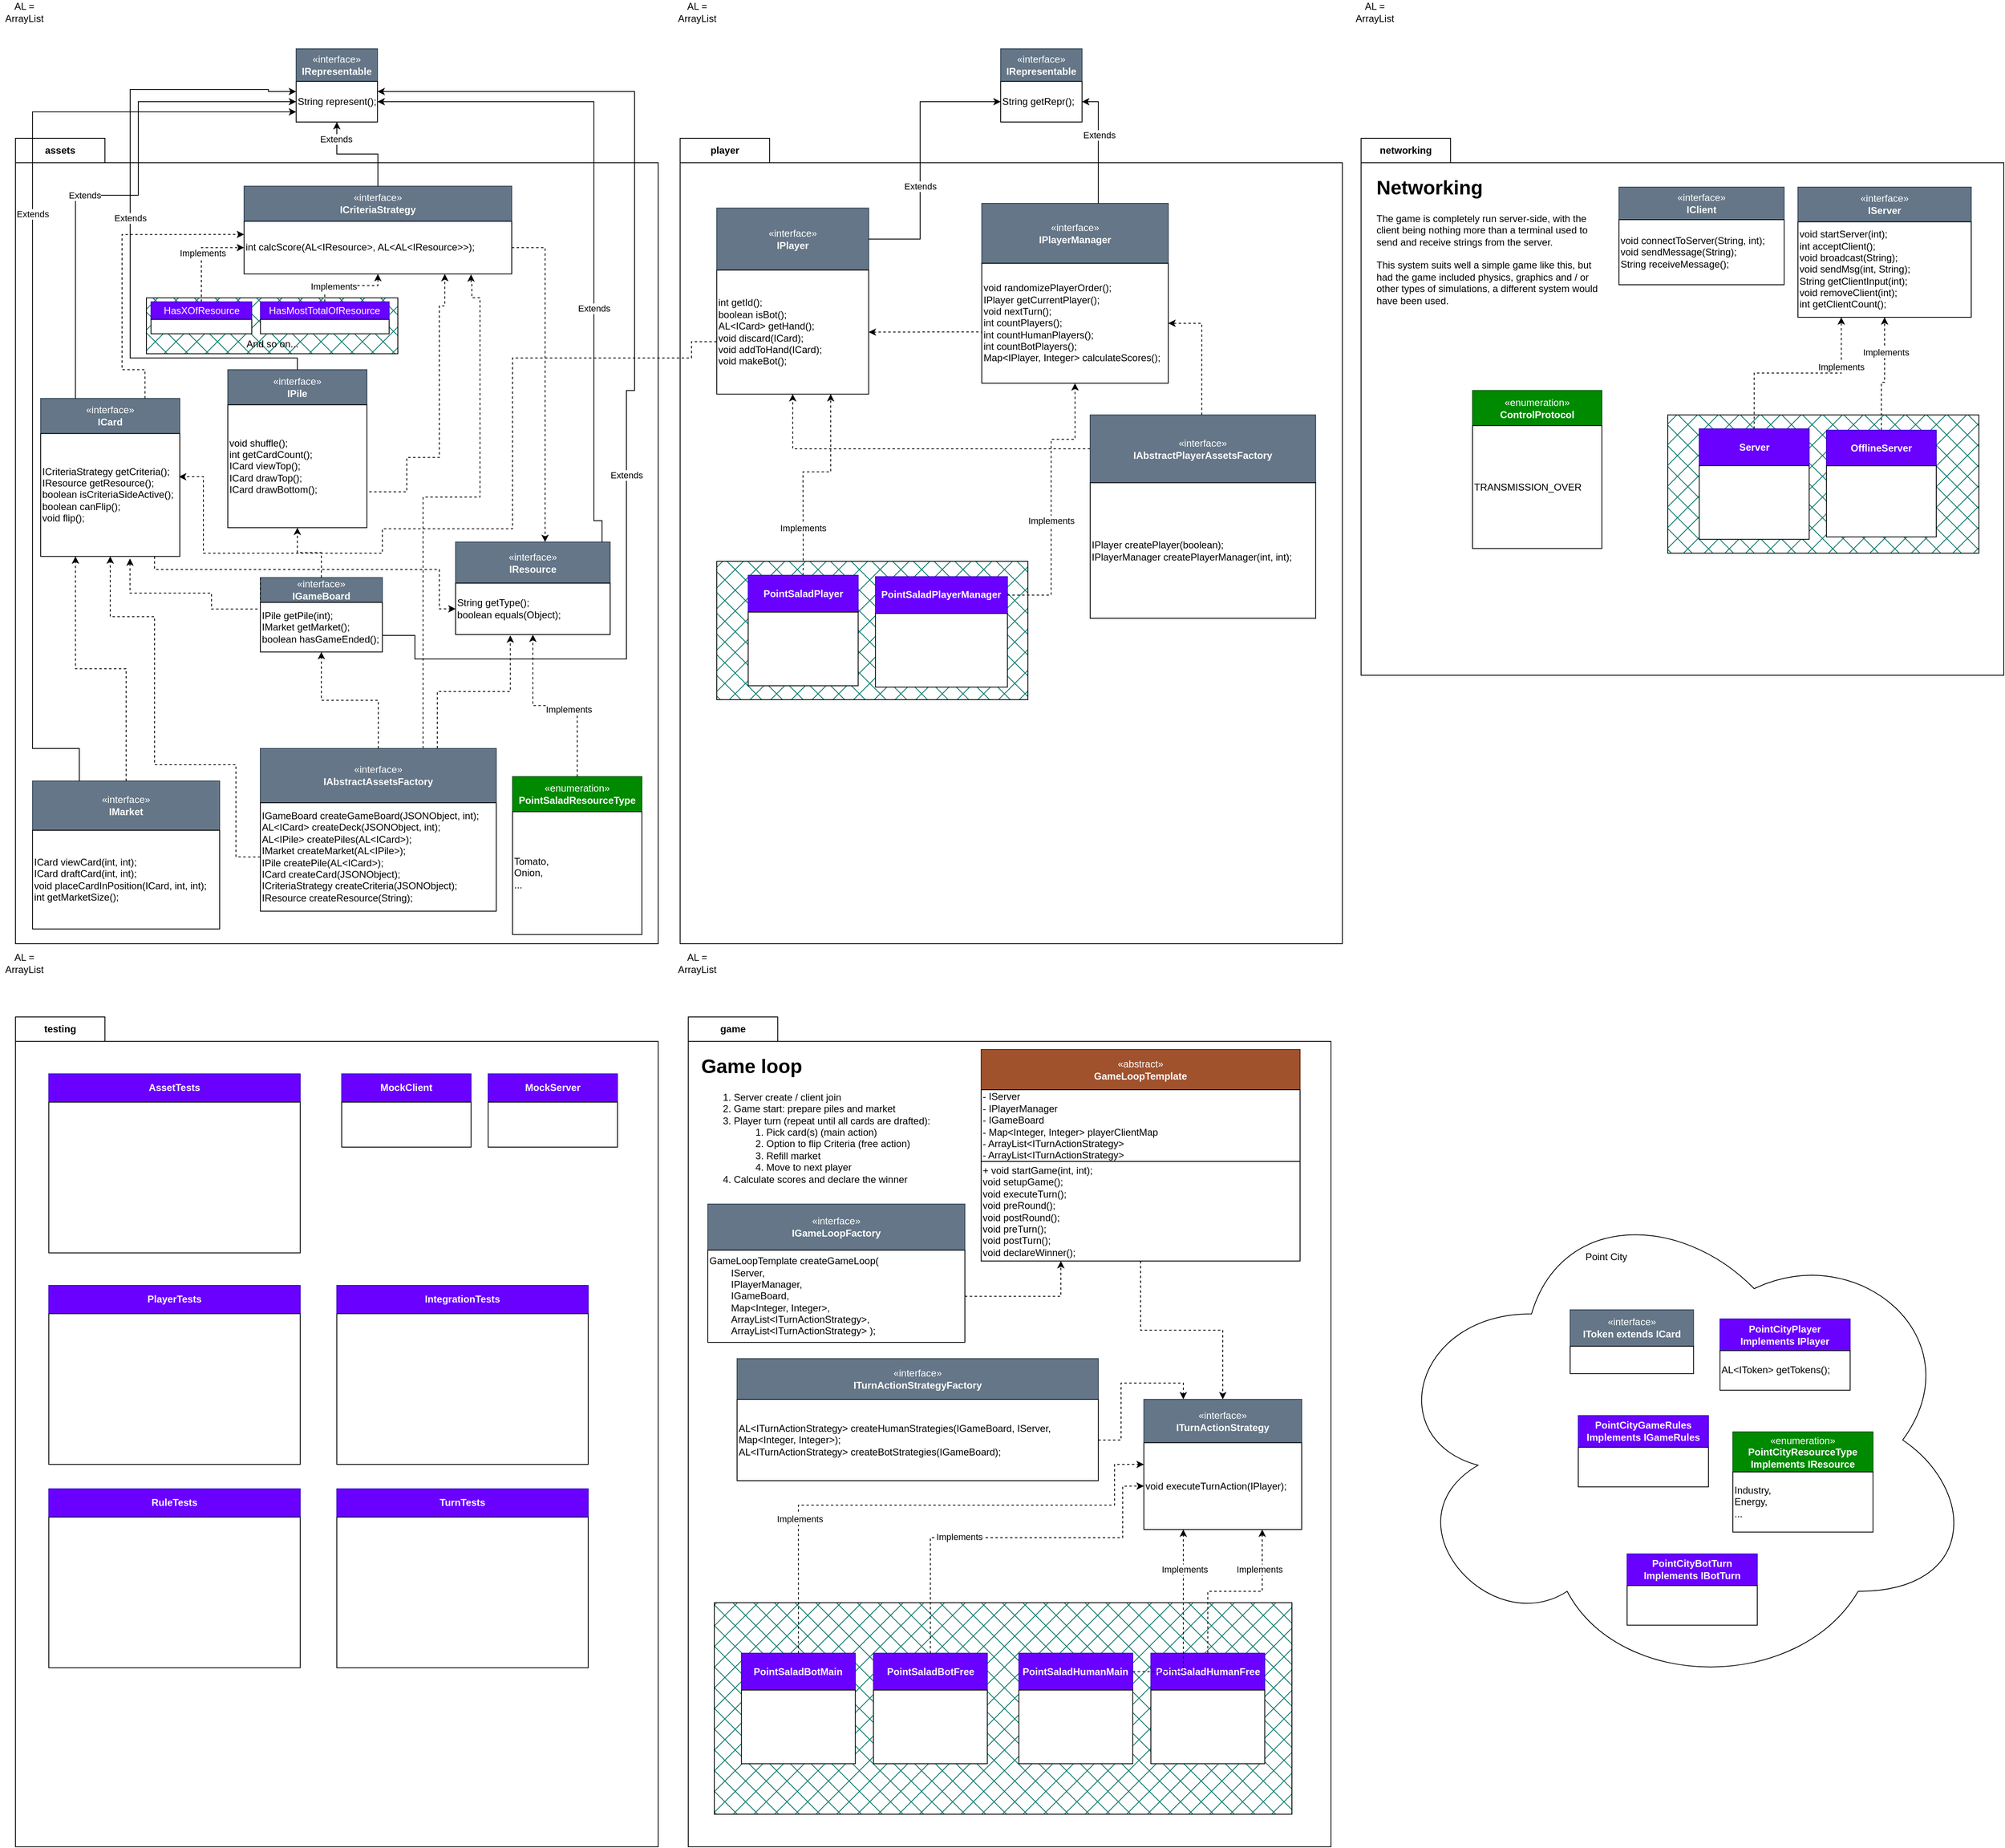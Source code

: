 <mxfile version="24.7.17">
  <diagram name="Page-1" id="F4KrW8JxtzPAobyz8DqY">
    <mxGraphModel dx="830" dy="1293" grid="1" gridSize="10" guides="1" tooltips="1" connect="1" arrows="1" fold="1" page="1" pageScale="1" pageWidth="827" pageHeight="1169" math="0" shadow="0">
      <root>
        <mxCell id="0" />
        <mxCell id="1" parent="0" />
        <mxCell id="SN2yluZUW8M9mS18KECz-75" value="player" style="shape=folder;fontStyle=1;tabWidth=110;tabHeight=30;tabPosition=left;html=1;boundedLbl=1;labelInHeader=1;container=1;collapsible=0;whiteSpace=wrap;" parent="1" vertex="1">
          <mxGeometry x="836" y="170" width="814" height="990" as="geometry" />
        </mxCell>
        <mxCell id="SN2yluZUW8M9mS18KECz-76" value="" style="html=1;strokeColor=none;resizeWidth=1;resizeHeight=1;fillColor=none;part=1;connectable=0;allowArrows=0;deletable=0;whiteSpace=wrap;" parent="SN2yluZUW8M9mS18KECz-75" vertex="1">
          <mxGeometry width="810" height="960" relative="1" as="geometry">
            <mxPoint y="30" as="offset" />
          </mxGeometry>
        </mxCell>
        <mxCell id="FavM__Tn094tiXzaovP9-73" value="" style="group" parent="SN2yluZUW8M9mS18KECz-75" vertex="1" connectable="0">
          <mxGeometry x="45.055" y="85.756" width="186.689" height="228.681" as="geometry" />
        </mxCell>
        <mxCell id="FavM__Tn094tiXzaovP9-74" value="«interface»&lt;br&gt;&lt;b&gt;IPlayer&lt;/b&gt;" style="html=1;whiteSpace=wrap;movable=1;resizable=1;rotatable=1;deletable=1;editable=1;locked=0;connectable=1;fillColor=#647687;fontColor=#ffffff;strokeColor=#314354;" parent="FavM__Tn094tiXzaovP9-73" vertex="1">
          <mxGeometry width="186.689" height="76.227" as="geometry" />
        </mxCell>
        <mxCell id="FavM__Tn094tiXzaovP9-75" value="&lt;div&gt;int getId();&lt;/div&gt;&lt;div&gt;&lt;span style=&quot;background-color: initial;&quot;&gt;boolean isBot();&lt;/span&gt;&lt;br&gt;&lt;/div&gt;&lt;div&gt;AL&amp;lt;ICard&amp;gt; getHand();&lt;span style=&quot;background-color: initial;&quot;&gt;&lt;br&gt;&lt;/span&gt;&lt;/div&gt;&lt;div&gt;void discard(ICard);&lt;/div&gt;&lt;div&gt;void addToHand(ICard);&lt;/div&gt;&lt;div&gt;void makeBot();&lt;/div&gt;" style="rounded=0;whiteSpace=wrap;html=1;align=left;movable=1;resizable=1;rotatable=1;deletable=1;editable=1;locked=0;connectable=1;" parent="FavM__Tn094tiXzaovP9-73" vertex="1">
          <mxGeometry y="76.227" width="186.689" height="152.454" as="geometry" />
        </mxCell>
        <mxCell id="SN2yluZUW8M9mS18KECz-39" style="edgeStyle=orthogonalEdgeStyle;rounded=0;orthogonalLoop=1;jettySize=auto;html=1;entryX=0.75;entryY=1;entryDx=0;entryDy=0;dashed=1;exitX=0.5;exitY=0;exitDx=0;exitDy=0;" parent="SN2yluZUW8M9mS18KECz-75" source="t7THmQA8hoJjXBgSS74K-178" target="FavM__Tn094tiXzaovP9-75" edge="1">
          <mxGeometry relative="1" as="geometry">
            <mxPoint x="132.528" y="651.504" as="sourcePoint" />
            <Array as="points">
              <mxPoint x="151" y="500" />
              <mxPoint x="151" y="410" />
              <mxPoint x="185" y="410" />
            </Array>
          </mxGeometry>
        </mxCell>
        <mxCell id="SN2yluZUW8M9mS18KECz-40" value="Implements" style="edgeLabel;html=1;align=center;verticalAlign=middle;resizable=0;points=[];" parent="SN2yluZUW8M9mS18KECz-39" vertex="1" connectable="0">
          <mxGeometry x="0.087" y="-4" relative="1" as="geometry">
            <mxPoint x="-13" y="65" as="offset" />
          </mxGeometry>
        </mxCell>
        <mxCell id="t7THmQA8hoJjXBgSS74K-83" value="" style="group" parent="SN2yluZUW8M9mS18KECz-75" vertex="1" connectable="0">
          <mxGeometry x="370.79" y="80" width="229.21" height="221.06" as="geometry" />
        </mxCell>
        <mxCell id="t7THmQA8hoJjXBgSS74K-84" value="«interface»&lt;br&gt;&lt;b&gt;IPlayerManager&lt;/b&gt;" style="html=1;whiteSpace=wrap;movable=1;resizable=1;rotatable=1;deletable=1;editable=1;locked=0;connectable=1;fillColor=#647687;fontColor=#ffffff;strokeColor=#314354;" parent="t7THmQA8hoJjXBgSS74K-83" vertex="1">
          <mxGeometry width="229.21" height="73.687" as="geometry" />
        </mxCell>
        <mxCell id="t7THmQA8hoJjXBgSS74K-85" value="&lt;div&gt;void randomizePlayerOrder();&lt;/div&gt;&lt;div&gt;IPlayer getCurrentPlayer();&lt;br&gt;&lt;div&gt;void nextTurn();&lt;/div&gt;&lt;/div&gt;&lt;div&gt;int countPlayers();&lt;/div&gt;&lt;div&gt;int countHumanPlayers();&lt;/div&gt;&lt;div&gt;int countBotPlayers();&lt;/div&gt;&lt;div&gt;Map&amp;lt;IPlayer, Integer&amp;gt; calculateScores();&lt;/div&gt;" style="rounded=0;whiteSpace=wrap;html=1;align=left;movable=1;resizable=1;rotatable=1;deletable=1;editable=1;locked=0;connectable=1;" parent="t7THmQA8hoJjXBgSS74K-83" vertex="1">
          <mxGeometry y="73.687" width="229.21" height="147.373" as="geometry" />
        </mxCell>
        <mxCell id="t7THmQA8hoJjXBgSS74K-100" style="edgeStyle=orthogonalEdgeStyle;rounded=0;orthogonalLoop=1;jettySize=auto;html=1;entryX=1;entryY=0.5;entryDx=0;entryDy=0;dashed=1;" parent="SN2yluZUW8M9mS18KECz-75" target="FavM__Tn094tiXzaovP9-75" edge="1">
          <mxGeometry relative="1" as="geometry">
            <mxPoint x="370.79" y="240" as="sourcePoint" />
            <Array as="points">
              <mxPoint x="370.79" y="238" />
              <mxPoint x="322.51" y="238" />
            </Array>
          </mxGeometry>
        </mxCell>
        <mxCell id="t7THmQA8hoJjXBgSS74K-158" value="" style="rounded=0;whiteSpace=wrap;html=1;fillStyle=cross-hatch;fillColor=#09776a;container=1;" parent="SN2yluZUW8M9mS18KECz-75" vertex="1">
          <mxGeometry x="45.05" y="520" width="382.377" height="170" as="geometry">
            <mxRectangle x="214" y="810" width="50" height="40" as="alternateBounds" />
          </mxGeometry>
        </mxCell>
        <mxCell id="t7THmQA8hoJjXBgSS74K-174" value="" style="group" parent="t7THmQA8hoJjXBgSS74K-158" vertex="1" connectable="0">
          <mxGeometry x="195.041" y="18.8" width="162.23" height="135.78" as="geometry" />
        </mxCell>
        <mxCell id="t7THmQA8hoJjXBgSS74K-175" value="&lt;b&gt;PointSaladPlayerManager&lt;/b&gt;" style="html=1;whiteSpace=wrap;movable=1;resizable=1;rotatable=1;deletable=1;editable=1;locked=0;connectable=1;fillColor=#6a00ff;fontColor=#ffffff;strokeColor=#3700CC;" parent="t7THmQA8hoJjXBgSS74K-174" vertex="1">
          <mxGeometry width="162.23" height="45.26" as="geometry" />
        </mxCell>
        <mxCell id="t7THmQA8hoJjXBgSS74K-176" value="" style="rounded=0;whiteSpace=wrap;html=1;align=left;movable=1;resizable=1;rotatable=1;deletable=1;editable=1;locked=0;connectable=1;" parent="t7THmQA8hoJjXBgSS74K-174" vertex="1">
          <mxGeometry y="45.26" width="162.23" height="90.52" as="geometry" />
        </mxCell>
        <mxCell id="t7THmQA8hoJjXBgSS74K-177" value="" style="group" parent="t7THmQA8hoJjXBgSS74K-158" vertex="1" connectable="0">
          <mxGeometry x="38.621" y="17.114" width="135.162" height="135.78" as="geometry" />
        </mxCell>
        <mxCell id="t7THmQA8hoJjXBgSS74K-178" value="&lt;b&gt;PointSaladPlayer&lt;/b&gt;" style="html=1;whiteSpace=wrap;movable=1;resizable=1;rotatable=1;deletable=1;editable=1;locked=0;connectable=1;fillColor=#6a00ff;fontColor=#ffffff;strokeColor=#3700CC;" parent="t7THmQA8hoJjXBgSS74K-177" vertex="1">
          <mxGeometry width="135.162" height="45.26" as="geometry" />
        </mxCell>
        <mxCell id="t7THmQA8hoJjXBgSS74K-179" value="" style="rounded=0;whiteSpace=wrap;html=1;align=left;movable=1;resizable=1;rotatable=1;deletable=1;editable=1;locked=0;connectable=1;" parent="t7THmQA8hoJjXBgSS74K-177" vertex="1">
          <mxGeometry y="45.26" width="135.162" height="90.52" as="geometry" />
        </mxCell>
        <mxCell id="t7THmQA8hoJjXBgSS74K-180" style="edgeStyle=orthogonalEdgeStyle;rounded=0;orthogonalLoop=1;jettySize=auto;html=1;entryX=0.5;entryY=1;entryDx=0;entryDy=0;dashed=1;" parent="SN2yluZUW8M9mS18KECz-75" source="t7THmQA8hoJjXBgSS74K-175" target="t7THmQA8hoJjXBgSS74K-85" edge="1">
          <mxGeometry relative="1" as="geometry">
            <Array as="points">
              <mxPoint x="456" y="562" />
              <mxPoint x="456" y="370" />
              <mxPoint x="485" y="370" />
            </Array>
          </mxGeometry>
        </mxCell>
        <mxCell id="t7THmQA8hoJjXBgSS74K-181" value="Implements" style="edgeLabel;html=1;align=center;verticalAlign=middle;resizable=0;points=[];" parent="t7THmQA8hoJjXBgSS74K-180" vertex="1" connectable="0">
          <mxGeometry x="0.373" y="2" relative="1" as="geometry">
            <mxPoint x="2" y="91" as="offset" />
          </mxGeometry>
        </mxCell>
        <mxCell id="D8gUfjj4I-UpTydI1lHh-30" value="" style="group" parent="SN2yluZUW8M9mS18KECz-75" vertex="1" connectable="0">
          <mxGeometry x="504" y="340" width="277.17" height="250" as="geometry" />
        </mxCell>
        <mxCell id="D8gUfjj4I-UpTydI1lHh-31" value="«interface»&lt;br&gt;&lt;b&gt;IAbstractPlayerAssetsFactory&lt;/b&gt;" style="html=1;whiteSpace=wrap;movable=1;resizable=1;rotatable=1;deletable=1;editable=1;locked=0;connectable=1;fillColor=#647687;fontColor=#ffffff;strokeColor=#314354;" parent="D8gUfjj4I-UpTydI1lHh-30" vertex="1">
          <mxGeometry width="277.17" height="83.333" as="geometry" />
        </mxCell>
        <mxCell id="D8gUfjj4I-UpTydI1lHh-32" value="IPlayer createPlayer(boolean);&lt;div&gt;IPlayerManager createPlayerManager(int, int);&lt;br&gt;&lt;/div&gt;" style="rounded=0;whiteSpace=wrap;html=1;align=left;movable=1;resizable=1;rotatable=1;deletable=1;editable=1;locked=0;connectable=1;" parent="D8gUfjj4I-UpTydI1lHh-30" vertex="1">
          <mxGeometry y="83.333" width="277.17" height="166.667" as="geometry" />
        </mxCell>
        <mxCell id="D8gUfjj4I-UpTydI1lHh-38" style="edgeStyle=orthogonalEdgeStyle;rounded=0;orthogonalLoop=1;jettySize=auto;html=1;entryX=0.5;entryY=1;entryDx=0;entryDy=0;dashed=1;" parent="SN2yluZUW8M9mS18KECz-75" source="D8gUfjj4I-UpTydI1lHh-31" target="FavM__Tn094tiXzaovP9-75" edge="1">
          <mxGeometry relative="1" as="geometry" />
        </mxCell>
        <mxCell id="D8gUfjj4I-UpTydI1lHh-39" style="edgeStyle=orthogonalEdgeStyle;rounded=0;orthogonalLoop=1;jettySize=auto;html=1;entryX=1;entryY=0.5;entryDx=0;entryDy=0;dashed=1;" parent="SN2yluZUW8M9mS18KECz-75" target="t7THmQA8hoJjXBgSS74K-85" edge="1">
          <mxGeometry relative="1" as="geometry">
            <Array as="points">
              <mxPoint x="641" y="227" />
            </Array>
            <mxPoint x="641.158" y="340" as="sourcePoint" />
          </mxGeometry>
        </mxCell>
        <mxCell id="SN2yluZUW8M9mS18KECz-71" value="assets" style="shape=folder;fontStyle=1;tabWidth=110;tabHeight=30;tabPosition=left;html=1;boundedLbl=1;labelInHeader=1;container=1;collapsible=0;whiteSpace=wrap;" parent="1" vertex="1">
          <mxGeometry x="19" y="170" width="790" height="990" as="geometry" />
        </mxCell>
        <mxCell id="SN2yluZUW8M9mS18KECz-72" value="" style="html=1;strokeColor=none;resizeWidth=1;resizeHeight=1;fillColor=none;part=1;connectable=0;allowArrows=0;deletable=0;whiteSpace=wrap;" parent="SN2yluZUW8M9mS18KECz-71" vertex="1">
          <mxGeometry width="790" height="960" relative="1" as="geometry">
            <mxPoint y="30" as="offset" />
          </mxGeometry>
        </mxCell>
        <mxCell id="SN2yluZUW8M9mS18KECz-16" value="" style="group" parent="SN2yluZUW8M9mS18KECz-71" vertex="1" connectable="0">
          <mxGeometry x="31" y="319.718" width="171" height="194.185" as="geometry" />
        </mxCell>
        <mxCell id="SN2yluZUW8M9mS18KECz-17" value="«interface»&lt;br&gt;&lt;b&gt;ICard&lt;/b&gt;" style="html=1;whiteSpace=wrap;movable=1;resizable=1;rotatable=1;deletable=1;editable=1;locked=0;connectable=1;fillColor=#647687;fontColor=#ffffff;strokeColor=#314354;" parent="SN2yluZUW8M9mS18KECz-16" vertex="1">
          <mxGeometry width="171" height="43.152" as="geometry" />
        </mxCell>
        <mxCell id="SN2yluZUW8M9mS18KECz-18" value="&lt;div&gt;&lt;span style=&quot;background-color: initial;&quot;&gt;ICriteriaStrategy getCriteria();&lt;/span&gt;&lt;br&gt;&lt;/div&gt;&lt;div&gt;IResource getResource();&lt;/div&gt;&lt;div&gt;boolean isCriteriaSideActive();&lt;/div&gt;&lt;div&gt;boolean canFlip();&lt;/div&gt;&lt;div&gt;void flip();&lt;/div&gt;" style="rounded=0;whiteSpace=wrap;html=1;align=left;movable=1;resizable=1;rotatable=1;deletable=1;editable=1;locked=0;connectable=1;" parent="SN2yluZUW8M9mS18KECz-16" vertex="1">
          <mxGeometry y="43.152" width="171" height="151.033" as="geometry" />
        </mxCell>
        <mxCell id="FavM__Tn094tiXzaovP9-109" value="" style="group" parent="SN2yluZUW8M9mS18KECz-71" vertex="1" connectable="0">
          <mxGeometry x="541" y="496.25" width="190" height="113.75" as="geometry" />
        </mxCell>
        <mxCell id="FavM__Tn094tiXzaovP9-51" value="«interface»&lt;br&gt;&lt;b&gt;IResource&lt;/b&gt;" style="html=1;whiteSpace=wrap;movable=1;resizable=1;rotatable=1;deletable=1;editable=1;locked=0;connectable=1;fillColor=#647687;fontColor=#ffffff;strokeColor=#314354;" parent="FavM__Tn094tiXzaovP9-109" vertex="1">
          <mxGeometry width="190" height="50.556" as="geometry" />
        </mxCell>
        <mxCell id="FavM__Tn094tiXzaovP9-52" value="String getType();&lt;div&gt;boolean equals(Object);&lt;/div&gt;" style="rounded=0;whiteSpace=wrap;html=1;align=left;movable=1;resizable=1;rotatable=1;deletable=1;editable=1;locked=0;connectable=1;" parent="FavM__Tn094tiXzaovP9-109" vertex="1">
          <mxGeometry y="50.556" width="190" height="63.194" as="geometry" />
        </mxCell>
        <mxCell id="SN2yluZUW8M9mS18KECz-83" value="" style="group" parent="SN2yluZUW8M9mS18KECz-71" vertex="1" connectable="0">
          <mxGeometry x="281" y="58.844" width="329" height="107.88" as="geometry" />
        </mxCell>
        <mxCell id="SN2yluZUW8M9mS18KECz-84" value="«interface»&lt;br&gt;&lt;b&gt;ICriteriaStrategy&lt;/b&gt;" style="html=1;whiteSpace=wrap;movable=1;resizable=1;rotatable=1;deletable=1;editable=1;locked=0;connectable=1;fillColor=#647687;fontColor=#ffffff;strokeColor=#314354;" parent="SN2yluZUW8M9mS18KECz-83" vertex="1">
          <mxGeometry width="329" height="43.152" as="geometry" />
        </mxCell>
        <mxCell id="SN2yluZUW8M9mS18KECz-85" value="&lt;div&gt;&lt;div&gt;&lt;span style=&quot;background-color: initial;&quot;&gt;int calcScore(AL&amp;lt;IResource&amp;gt;, AL&amp;lt;AL&amp;lt;IResource&amp;gt;&amp;gt;);&lt;/span&gt;&lt;br&gt;&lt;/div&gt;&lt;/div&gt;" style="rounded=0;whiteSpace=wrap;html=1;align=left;movable=1;resizable=1;rotatable=1;deletable=1;editable=1;locked=0;connectable=1;perimeterSpacing=0;" parent="SN2yluZUW8M9mS18KECz-83" vertex="1">
          <mxGeometry y="43.152" width="329" height="64.728" as="geometry" />
        </mxCell>
        <mxCell id="SN2yluZUW8M9mS18KECz-89" style="edgeStyle=orthogonalEdgeStyle;rounded=0;orthogonalLoop=1;jettySize=auto;html=1;dashed=1;entryX=0;entryY=0.5;entryDx=0;entryDy=0;" parent="SN2yluZUW8M9mS18KECz-71" source="SN2yluZUW8M9mS18KECz-18" target="FavM__Tn094tiXzaovP9-52" edge="1">
          <mxGeometry relative="1" as="geometry">
            <Array as="points">
              <mxPoint x="171" y="530" />
              <mxPoint x="521" y="530" />
              <mxPoint x="521" y="578" />
            </Array>
          </mxGeometry>
        </mxCell>
        <mxCell id="SN2yluZUW8M9mS18KECz-93" style="edgeStyle=orthogonalEdgeStyle;rounded=0;orthogonalLoop=1;jettySize=auto;html=1;entryX=0;entryY=0.5;entryDx=0;entryDy=0;dashed=1;" parent="SN2yluZUW8M9mS18KECz-71" source="SN2yluZUW8M9mS18KECz-91" target="SN2yluZUW8M9mS18KECz-85" edge="1">
          <mxGeometry relative="1" as="geometry" />
        </mxCell>
        <mxCell id="SN2yluZUW8M9mS18KECz-94" value="Implements" style="edgeLabel;html=1;align=center;verticalAlign=middle;resizable=0;points=[];" parent="SN2yluZUW8M9mS18KECz-93" vertex="1" connectable="0">
          <mxGeometry x="0.007" y="-1" relative="1" as="geometry">
            <mxPoint as="offset" />
          </mxGeometry>
        </mxCell>
        <mxCell id="SN2yluZUW8M9mS18KECz-99" style="edgeStyle=orthogonalEdgeStyle;rounded=0;orthogonalLoop=1;jettySize=auto;html=1;dashed=1;" parent="SN2yluZUW8M9mS18KECz-71" source="SN2yluZUW8M9mS18KECz-97" target="SN2yluZUW8M9mS18KECz-85" edge="1">
          <mxGeometry relative="1" as="geometry" />
        </mxCell>
        <mxCell id="SN2yluZUW8M9mS18KECz-100" value="Implements" style="edgeLabel;html=1;align=center;verticalAlign=middle;resizable=0;points=[];" parent="SN2yluZUW8M9mS18KECz-99" vertex="1" connectable="0">
          <mxGeometry x="-0.386" y="-1" relative="1" as="geometry">
            <mxPoint as="offset" />
          </mxGeometry>
        </mxCell>
        <mxCell id="SN2yluZUW8M9mS18KECz-130" value="" style="group" parent="SN2yluZUW8M9mS18KECz-71" vertex="1" connectable="0">
          <mxGeometry x="611" y="784.585" width="159" height="194.185" as="geometry" />
        </mxCell>
        <mxCell id="SN2yluZUW8M9mS18KECz-139" value="" style="edgeStyle=orthogonalEdgeStyle;rounded=0;orthogonalLoop=1;jettySize=auto;html=1;" parent="SN2yluZUW8M9mS18KECz-130" source="SN2yluZUW8M9mS18KECz-131" target="SN2yluZUW8M9mS18KECz-132" edge="1">
          <mxGeometry relative="1" as="geometry" />
        </mxCell>
        <mxCell id="SN2yluZUW8M9mS18KECz-131" value="«enumeration»&lt;br&gt;&lt;b&gt;PointSaladResourceType&lt;/b&gt;" style="html=1;whiteSpace=wrap;movable=1;resizable=1;rotatable=1;deletable=1;editable=1;locked=0;connectable=1;fillColor=#008a00;strokeColor=#005700;fontColor=#ffffff;" parent="SN2yluZUW8M9mS18KECz-130" vertex="1">
          <mxGeometry width="159" height="43.152" as="geometry" />
        </mxCell>
        <mxCell id="SN2yluZUW8M9mS18KECz-132" value="&lt;div&gt;Tomato,&lt;/div&gt;&lt;div&gt;Onion,&lt;/div&gt;&lt;div&gt;...&lt;/div&gt;" style="rounded=0;whiteSpace=wrap;html=1;align=left;movable=1;resizable=1;rotatable=1;deletable=1;editable=1;locked=0;connectable=1;" parent="SN2yluZUW8M9mS18KECz-130" vertex="1">
          <mxGeometry y="43.152" width="159" height="151.033" as="geometry" />
        </mxCell>
        <mxCell id="SN2yluZUW8M9mS18KECz-133" style="edgeStyle=orthogonalEdgeStyle;rounded=0;orthogonalLoop=1;jettySize=auto;html=1;entryX=0.5;entryY=1;entryDx=0;entryDy=0;dashed=1;" parent="SN2yluZUW8M9mS18KECz-71" source="SN2yluZUW8M9mS18KECz-131" target="FavM__Tn094tiXzaovP9-52" edge="1">
          <mxGeometry relative="1" as="geometry" />
        </mxCell>
        <mxCell id="SN2yluZUW8M9mS18KECz-134" value="Implements" style="edgeLabel;html=1;align=center;verticalAlign=middle;resizable=0;points=[];" parent="SN2yluZUW8M9mS18KECz-133" vertex="1" connectable="0">
          <mxGeometry x="-0.141" y="3" relative="1" as="geometry">
            <mxPoint y="1" as="offset" />
          </mxGeometry>
        </mxCell>
        <mxCell id="SN2yluZUW8M9mS18KECz-138" value="" style="group" parent="SN2yluZUW8M9mS18KECz-71" vertex="1" connectable="0">
          <mxGeometry x="161" y="196.146" width="309" height="68.651" as="geometry" />
        </mxCell>
        <mxCell id="SN2yluZUW8M9mS18KECz-104" value="" style="rounded=0;whiteSpace=wrap;html=1;fillStyle=cross-hatch;fillColor=#09776a;" parent="SN2yluZUW8M9mS18KECz-138" vertex="1">
          <mxGeometry width="309" height="68.651" as="geometry" />
        </mxCell>
        <mxCell id="SN2yluZUW8M9mS18KECz-137" value="" style="group" parent="SN2yluZUW8M9mS18KECz-138" vertex="1" connectable="0">
          <mxGeometry x="5.628" y="4.904" width="292.678" height="58.844" as="geometry" />
        </mxCell>
        <mxCell id="SN2yluZUW8M9mS18KECz-95" value="" style="group" parent="SN2yluZUW8M9mS18KECz-137" vertex="1" connectable="0">
          <mxGeometry width="292.678" height="58.844" as="geometry" />
        </mxCell>
        <mxCell id="SN2yluZUW8M9mS18KECz-91" value="&lt;div&gt;&lt;span style=&quot;background-color: initial;&quot;&gt;HasXOfResource&lt;/span&gt;&lt;br&gt;&lt;/div&gt;" style="html=1;whiteSpace=wrap;movable=1;resizable=1;rotatable=1;deletable=1;editable=1;locked=0;connectable=1;fillColor=#6a00ff;fontColor=#ffffff;strokeColor=#3700CC;" parent="SN2yluZUW8M9mS18KECz-95" vertex="1">
          <mxGeometry width="123.825" height="21.576" as="geometry" />
        </mxCell>
        <mxCell id="SN2yluZUW8M9mS18KECz-92" value="&lt;div&gt;&lt;div&gt;&lt;br&gt;&lt;/div&gt;&lt;/div&gt;" style="rounded=0;whiteSpace=wrap;html=1;align=left;movable=1;resizable=1;rotatable=1;deletable=1;editable=1;locked=0;connectable=1;perimeterSpacing=0;" parent="SN2yluZUW8M9mS18KECz-95" vertex="1">
          <mxGeometry y="21.576" width="123.825" height="17.653" as="geometry" />
        </mxCell>
        <mxCell id="SN2yluZUW8M9mS18KECz-105" value="And so on..." style="text;html=1;align=center;verticalAlign=middle;whiteSpace=wrap;rounded=0;" parent="SN2yluZUW8M9mS18KECz-138" vertex="1">
          <mxGeometry x="86.66" y="50.37" width="135.67" height="13.377" as="geometry" />
        </mxCell>
        <mxCell id="SN2yluZUW8M9mS18KECz-96" value="" style="group" parent="SN2yluZUW8M9mS18KECz-138" vertex="1" connectable="0">
          <mxGeometry x="140.119" y="4.903" width="158.18" height="39.228" as="geometry" />
        </mxCell>
        <mxCell id="SN2yluZUW8M9mS18KECz-97" value="&lt;div&gt;&lt;span style=&quot;background-color: initial;&quot;&gt;HasMostTotalOfResource&lt;/span&gt;&lt;br&gt;&lt;/div&gt;" style="html=1;whiteSpace=wrap;movable=1;resizable=1;rotatable=1;deletable=1;editable=1;locked=0;connectable=1;fillColor=#6a00ff;fontColor=#ffffff;strokeColor=#3700CC;" parent="SN2yluZUW8M9mS18KECz-96" vertex="1">
          <mxGeometry width="158.18" height="21.575" as="geometry" />
        </mxCell>
        <mxCell id="SN2yluZUW8M9mS18KECz-98" value="&lt;div&gt;&lt;div&gt;&lt;br&gt;&lt;/div&gt;&lt;/div&gt;" style="rounded=0;whiteSpace=wrap;html=1;align=left;movable=1;resizable=1;rotatable=1;deletable=1;editable=1;locked=0;connectable=1;perimeterSpacing=0;" parent="SN2yluZUW8M9mS18KECz-96" vertex="1">
          <mxGeometry y="21.575" width="158.18" height="17.653" as="geometry" />
        </mxCell>
        <mxCell id="SN2yluZUW8M9mS18KECz-148" style="edgeStyle=orthogonalEdgeStyle;rounded=0;orthogonalLoop=1;jettySize=auto;html=1;exitX=0.75;exitY=0;exitDx=0;exitDy=0;entryX=0;entryY=0.25;entryDx=0;entryDy=0;dashed=1;" parent="SN2yluZUW8M9mS18KECz-71" source="SN2yluZUW8M9mS18KECz-17" target="SN2yluZUW8M9mS18KECz-85" edge="1">
          <mxGeometry relative="1" as="geometry">
            <Array as="points">
              <mxPoint x="159" y="284.412" />
              <mxPoint x="131" y="284.412" />
              <mxPoint x="131" y="117.688" />
            </Array>
          </mxGeometry>
        </mxCell>
        <mxCell id="SN2yluZUW8M9mS18KECz-149" style="edgeStyle=orthogonalEdgeStyle;rounded=0;orthogonalLoop=1;jettySize=auto;html=1;exitX=1;exitY=0.5;exitDx=0;exitDy=0;dashed=1;" parent="SN2yluZUW8M9mS18KECz-71" source="SN2yluZUW8M9mS18KECz-85" target="FavM__Tn094tiXzaovP9-51" edge="1">
          <mxGeometry relative="1" as="geometry">
            <Array as="points">
              <mxPoint x="651" y="134" />
            </Array>
          </mxGeometry>
        </mxCell>
        <mxCell id="SN2yluZUW8M9mS18KECz-150" style="edgeStyle=orthogonalEdgeStyle;rounded=0;orthogonalLoop=1;jettySize=auto;html=1;entryX=0.5;entryY=1;entryDx=0;entryDy=0;dashed=1;exitX=0;exitY=0.5;exitDx=0;exitDy=0;" parent="SN2yluZUW8M9mS18KECz-71" source="D8gUfjj4I-UpTydI1lHh-14" target="SN2yluZUW8M9mS18KECz-18" edge="1">
          <mxGeometry relative="1" as="geometry">
            <Array as="points">
              <mxPoint x="271" y="883" />
              <mxPoint x="271" y="770" />
              <mxPoint x="171" y="770" />
              <mxPoint x="171" y="588" />
              <mxPoint x="117" y="588" />
            </Array>
            <mxPoint x="271" y="882.66" as="sourcePoint" />
          </mxGeometry>
        </mxCell>
        <mxCell id="SN2yluZUW8M9mS18KECz-152" style="edgeStyle=orthogonalEdgeStyle;rounded=0;orthogonalLoop=1;jettySize=auto;html=1;entryX=0.848;entryY=1.008;entryDx=0;entryDy=0;dashed=1;entryPerimeter=0;" parent="SN2yluZUW8M9mS18KECz-71" source="D8gUfjj4I-UpTydI1lHh-13" target="SN2yluZUW8M9mS18KECz-85" edge="1">
          <mxGeometry relative="1" as="geometry">
            <Array as="points">
              <mxPoint x="501" y="441" />
              <mxPoint x="571" y="441" />
              <mxPoint x="571" y="196" />
              <mxPoint x="561" y="196" />
              <mxPoint x="561" y="177" />
            </Array>
            <mxPoint x="501" y="690" as="sourcePoint" />
          </mxGeometry>
        </mxCell>
        <mxCell id="SN2yluZUW8M9mS18KECz-165" value="" style="group" parent="SN2yluZUW8M9mS18KECz-71" vertex="1" connectable="0">
          <mxGeometry x="261" y="284.412" width="171" height="194.185" as="geometry" />
        </mxCell>
        <mxCell id="SN2yluZUW8M9mS18KECz-166" value="«interface»&lt;br&gt;&lt;b&gt;IPile&lt;/b&gt;" style="html=1;whiteSpace=wrap;movable=1;resizable=1;rotatable=1;deletable=1;editable=1;locked=0;connectable=1;fillColor=#647687;fontColor=#ffffff;strokeColor=#314354;" parent="SN2yluZUW8M9mS18KECz-165" vertex="1">
          <mxGeometry width="171" height="43.152" as="geometry" />
        </mxCell>
        <mxCell id="SN2yluZUW8M9mS18KECz-167" value="&lt;div&gt;&lt;span style=&quot;background-color: initial;&quot;&gt;void shuffle();&lt;/span&gt;&lt;br&gt;&lt;/div&gt;&lt;div&gt;int getCardCount();&lt;span style=&quot;background-color: initial;&quot;&gt;&lt;br&gt;&lt;/span&gt;&lt;/div&gt;&lt;div&gt;ICard viewTop();&lt;br&gt;&lt;/div&gt;&lt;div&gt;ICard drawTop();&lt;/div&gt;&lt;div&gt;ICard drawBottom();&lt;/div&gt;" style="rounded=0;whiteSpace=wrap;html=1;align=left;movable=1;resizable=1;rotatable=1;deletable=1;editable=1;locked=0;connectable=1;" parent="SN2yluZUW8M9mS18KECz-165" vertex="1">
          <mxGeometry y="43.152" width="171" height="151.033" as="geometry" />
        </mxCell>
        <mxCell id="SN2yluZUW8M9mS18KECz-173" style="edgeStyle=orthogonalEdgeStyle;rounded=0;orthogonalLoop=1;jettySize=auto;html=1;exitX=1;exitY=0.25;exitDx=0;exitDy=0;dashed=1;entryX=0.75;entryY=1;entryDx=0;entryDy=0;" parent="SN2yluZUW8M9mS18KECz-71" source="SN2yluZUW8M9mS18KECz-167" target="SN2yluZUW8M9mS18KECz-85" edge="1">
          <mxGeometry relative="1" as="geometry">
            <mxPoint x="528" y="176.532" as="targetPoint" />
            <Array as="points">
              <mxPoint x="432" y="434.464" />
              <mxPoint x="481" y="434.464" />
              <mxPoint x="481" y="392.292" />
              <mxPoint x="521" y="392.292" />
              <mxPoint x="521" y="205.954" />
              <mxPoint x="528" y="205.954" />
            </Array>
          </mxGeometry>
        </mxCell>
        <mxCell id="SN2yluZUW8M9mS18KECz-169" value="" style="group" parent="SN2yluZUW8M9mS18KECz-71" vertex="1" connectable="0">
          <mxGeometry x="301" y="540" width="150" height="91.37" as="geometry" />
        </mxCell>
        <mxCell id="SN2yluZUW8M9mS18KECz-170" value="«interface»&lt;br&gt;&lt;b&gt;IGameBoard&lt;/b&gt;" style="html=1;whiteSpace=wrap;movable=1;resizable=1;rotatable=1;deletable=1;editable=1;locked=0;connectable=1;fillColor=#647687;fontColor=#ffffff;strokeColor=#314354;" parent="SN2yluZUW8M9mS18KECz-169" vertex="1">
          <mxGeometry width="150.0" height="30.457" as="geometry" />
        </mxCell>
        <mxCell id="SN2yluZUW8M9mS18KECz-171" value="&lt;div&gt;&lt;div&gt;&lt;span style=&quot;background-color: initial;&quot;&gt;IPile getPile(int);&lt;/span&gt;&lt;/div&gt;&lt;div&gt;&lt;span style=&quot;background-color: initial;&quot;&gt;IMarket getMarket();&lt;/span&gt;&lt;br&gt;&lt;/div&gt;&lt;/div&gt;&lt;div&gt;boolean hasGameEnded();&lt;/div&gt;" style="rounded=0;whiteSpace=wrap;html=1;align=left;movable=1;resizable=1;rotatable=1;deletable=1;editable=1;locked=0;connectable=1;" parent="SN2yluZUW8M9mS18KECz-169" vertex="1">
          <mxGeometry y="30.457" width="150.0" height="60.913" as="geometry" />
        </mxCell>
        <mxCell id="t7THmQA8hoJjXBgSS74K-103" style="edgeStyle=orthogonalEdgeStyle;rounded=0;orthogonalLoop=1;jettySize=auto;html=1;entryX=0.642;entryY=1.017;entryDx=0;entryDy=0;entryPerimeter=0;exitX=0;exitY=0;exitDx=0;exitDy=0;dashed=1;" parent="SN2yluZUW8M9mS18KECz-71" source="SN2yluZUW8M9mS18KECz-170" target="SN2yluZUW8M9mS18KECz-18" edge="1">
          <mxGeometry relative="1" as="geometry">
            <Array as="points">
              <mxPoint x="241" y="578.631" />
              <mxPoint x="241" y="559.017" />
              <mxPoint x="141" y="559.017" />
            </Array>
          </mxGeometry>
        </mxCell>
        <mxCell id="D8gUfjj4I-UpTydI1lHh-1" value="" style="group" parent="SN2yluZUW8M9mS18KECz-71" vertex="1" connectable="0">
          <mxGeometry x="21" y="790" width="230" height="181.88" as="geometry" />
        </mxCell>
        <mxCell id="D8gUfjj4I-UpTydI1lHh-2" value="«interface»&lt;br&gt;&lt;b&gt;IMarket&lt;/b&gt;" style="html=1;whiteSpace=wrap;movable=1;resizable=1;rotatable=1;deletable=1;editable=1;locked=0;connectable=1;fillColor=#647687;fontColor=#ffffff;strokeColor=#314354;" parent="D8gUfjj4I-UpTydI1lHh-1" vertex="1">
          <mxGeometry width="230.0" height="60.627" as="geometry" />
        </mxCell>
        <mxCell id="D8gUfjj4I-UpTydI1lHh-3" value="&lt;div&gt;ICard viewCard(int, int);&lt;/div&gt;&lt;div&gt;ICard draftCard(int, int);&lt;/div&gt;&lt;div&gt;void placeCardInPosition(ICard, int, int);&lt;/div&gt;&lt;div&gt;int&amp;nbsp;getMarketSize();&lt;/div&gt;" style="rounded=0;whiteSpace=wrap;html=1;align=left;movable=1;resizable=1;rotatable=1;deletable=1;editable=1;locked=0;connectable=1;" parent="D8gUfjj4I-UpTydI1lHh-1" vertex="1">
          <mxGeometry y="60.627" width="230.0" height="121.253" as="geometry" />
        </mxCell>
        <mxCell id="D8gUfjj4I-UpTydI1lHh-5" style="edgeStyle=orthogonalEdgeStyle;rounded=0;orthogonalLoop=1;jettySize=auto;html=1;exitX=0.5;exitY=0;exitDx=0;exitDy=0;entryX=0.25;entryY=1;entryDx=0;entryDy=0;dashed=1;" parent="SN2yluZUW8M9mS18KECz-71" source="D8gUfjj4I-UpTydI1lHh-2" target="SN2yluZUW8M9mS18KECz-18" edge="1">
          <mxGeometry relative="1" as="geometry" />
        </mxCell>
        <mxCell id="D8gUfjj4I-UpTydI1lHh-12" value="" style="group" parent="SN2yluZUW8M9mS18KECz-71" vertex="1" connectable="0">
          <mxGeometry x="301" y="750" width="290" height="200" as="geometry" />
        </mxCell>
        <mxCell id="D8gUfjj4I-UpTydI1lHh-13" value="«interface»&lt;br&gt;&lt;b&gt;IAbstractAssetsFactory&lt;/b&gt;" style="html=1;whiteSpace=wrap;movable=1;resizable=1;rotatable=1;deletable=1;editable=1;locked=0;connectable=1;fillColor=#647687;fontColor=#ffffff;strokeColor=#314354;" parent="D8gUfjj4I-UpTydI1lHh-12" vertex="1">
          <mxGeometry width="290.0" height="66.667" as="geometry" />
        </mxCell>
        <mxCell id="D8gUfjj4I-UpTydI1lHh-14" value="&lt;div&gt;IGameBoard createGameBoard(JSONObject, int);&lt;/div&gt;&lt;div&gt;AL&amp;lt;ICard&amp;gt; createDeck(JSONObject, int);&lt;/div&gt;&lt;div&gt;&lt;span style=&quot;background-color: initial;&quot;&gt;AL&amp;lt;IPile&amp;gt; createPiles(AL&amp;lt;ICard&amp;gt;);&lt;/span&gt;&lt;br&gt;&lt;/div&gt;&lt;div&gt;IMarket createMarket(AL&amp;lt;IPile&amp;gt;);&lt;/div&gt;&lt;div&gt;IPile createPile(AL&amp;lt;ICard&amp;gt;);&lt;/div&gt;&lt;div&gt;&lt;span style=&quot;background-color: initial;&quot;&gt;ICard&amp;nbsp;&lt;/span&gt;&lt;span style=&quot;background-color: initial;&quot; class=&quot;hljs-title function_&quot;&gt;createCard&lt;/span&gt;&lt;span style=&quot;background-color: initial;&quot; class=&quot;hljs-params&quot;&gt;(JSONObject)&lt;/span&gt;&lt;span style=&quot;background-color: initial;&quot;&gt;;&lt;/span&gt;&lt;br&gt;&lt;/div&gt;&lt;div&gt;ICriteriaStrategy&amp;nbsp;&lt;span class=&quot;hljs-title function_&quot;&gt;createCriteria&lt;/span&gt;&lt;span class=&quot;hljs-params&quot;&gt;(JSONObject)&lt;/span&gt;;&lt;br&gt;IResource&amp;nbsp;&lt;span class=&quot;hljs-title function_&quot;&gt;createResource&lt;/span&gt;&lt;span class=&quot;hljs-params&quot;&gt;(String)&lt;/span&gt;;&lt;/div&gt;" style="rounded=0;whiteSpace=wrap;html=1;align=left;movable=1;resizable=1;rotatable=1;deletable=1;editable=1;locked=0;connectable=1;" parent="D8gUfjj4I-UpTydI1lHh-12" vertex="1">
          <mxGeometry y="66.667" width="290.0" height="133.333" as="geometry" />
        </mxCell>
        <mxCell id="D8gUfjj4I-UpTydI1lHh-22" style="edgeStyle=orthogonalEdgeStyle;rounded=0;orthogonalLoop=1;jettySize=auto;html=1;entryX=0.5;entryY=1;entryDx=0;entryDy=0;dashed=1;" parent="SN2yluZUW8M9mS18KECz-71" source="D8gUfjj4I-UpTydI1lHh-13" target="SN2yluZUW8M9mS18KECz-171" edge="1">
          <mxGeometry relative="1" as="geometry" />
        </mxCell>
        <mxCell id="D8gUfjj4I-UpTydI1lHh-23" style="edgeStyle=orthogonalEdgeStyle;rounded=0;orthogonalLoop=1;jettySize=auto;html=1;entryX=0.354;entryY=1.016;entryDx=0;entryDy=0;entryPerimeter=0;exitX=0.75;exitY=0;exitDx=0;exitDy=0;dashed=1;" parent="SN2yluZUW8M9mS18KECz-71" source="D8gUfjj4I-UpTydI1lHh-13" target="FavM__Tn094tiXzaovP9-52" edge="1">
          <mxGeometry relative="1" as="geometry" />
        </mxCell>
        <mxCell id="D8gUfjj4I-UpTydI1lHh-24" style="edgeStyle=orthogonalEdgeStyle;rounded=0;orthogonalLoop=1;jettySize=auto;html=1;entryX=0.5;entryY=1;entryDx=0;entryDy=0;dashed=1;" parent="SN2yluZUW8M9mS18KECz-71" source="SN2yluZUW8M9mS18KECz-170" target="SN2yluZUW8M9mS18KECz-167" edge="1">
          <mxGeometry relative="1" as="geometry" />
        </mxCell>
        <mxCell id="FavM__Tn094tiXzaovP9-86" value="AL = ArrayList" style="text;html=1;align=center;verticalAlign=middle;whiteSpace=wrap;rounded=0;" parent="1" vertex="1">
          <mxGeometry width="60" height="30" as="geometry" />
        </mxCell>
        <mxCell id="SN2yluZUW8M9mS18KECz-1" value="" style="group" parent="1" vertex="1" connectable="0">
          <mxGeometry x="364" y="60" width="100" height="90" as="geometry" />
        </mxCell>
        <mxCell id="SN2yluZUW8M9mS18KECz-2" value="«interface»&lt;br&gt;&lt;b&gt;IRepresentable&lt;/b&gt;" style="html=1;whiteSpace=wrap;movable=1;resizable=1;rotatable=1;deletable=1;editable=1;locked=0;connectable=1;fillColor=#647687;fontColor=#ffffff;strokeColor=#314354;" parent="SN2yluZUW8M9mS18KECz-1" vertex="1">
          <mxGeometry width="100" height="40" as="geometry" />
        </mxCell>
        <mxCell id="SN2yluZUW8M9mS18KECz-3" value="&lt;div&gt;&lt;span style=&quot;background-color: initial;&quot;&gt;String represent();&lt;/span&gt;&lt;br&gt;&lt;/div&gt;" style="rounded=0;whiteSpace=wrap;html=1;align=left;movable=1;resizable=1;rotatable=1;deletable=1;editable=1;locked=0;connectable=1;" parent="SN2yluZUW8M9mS18KECz-1" vertex="1">
          <mxGeometry y="40" width="100" height="50" as="geometry" />
        </mxCell>
        <mxCell id="SN2yluZUW8M9mS18KECz-7" style="edgeStyle=orthogonalEdgeStyle;rounded=0;orthogonalLoop=1;jettySize=auto;html=1;entryX=1;entryY=0.5;entryDx=0;entryDy=0;" parent="1" source="FavM__Tn094tiXzaovP9-51" target="SN2yluZUW8M9mS18KECz-3" edge="1">
          <mxGeometry relative="1" as="geometry">
            <Array as="points">
              <mxPoint x="740" y="688" />
              <mxPoint x="740" y="640" />
              <mxPoint x="730" y="640" />
              <mxPoint x="730" y="125" />
            </Array>
          </mxGeometry>
        </mxCell>
        <mxCell id="SN2yluZUW8M9mS18KECz-11" value="Extends" style="edgeLabel;html=1;align=center;verticalAlign=middle;resizable=0;points=[];" parent="SN2yluZUW8M9mS18KECz-7" vertex="1" connectable="0">
          <mxGeometry x="-0.272" relative="1" as="geometry">
            <mxPoint as="offset" />
          </mxGeometry>
        </mxCell>
        <mxCell id="SN2yluZUW8M9mS18KECz-12" style="edgeStyle=orthogonalEdgeStyle;rounded=0;orthogonalLoop=1;jettySize=auto;html=1;entryX=0;entryY=0.5;entryDx=0;entryDy=0;exitX=0.25;exitY=0;exitDx=0;exitDy=0;" parent="1" source="SN2yluZUW8M9mS18KECz-17" target="SN2yluZUW8M9mS18KECz-3" edge="1">
          <mxGeometry relative="1" as="geometry">
            <mxPoint x="110" y="580" as="sourcePoint" />
            <Array as="points">
              <mxPoint x="93" y="240" />
              <mxPoint x="170" y="240" />
              <mxPoint x="170" y="125" />
            </Array>
          </mxGeometry>
        </mxCell>
        <mxCell id="SN2yluZUW8M9mS18KECz-13" value="Extends" style="edgeLabel;html=1;align=center;verticalAlign=middle;resizable=0;points=[];" parent="SN2yluZUW8M9mS18KECz-12" vertex="1" connectable="0">
          <mxGeometry x="-0.179" relative="1" as="geometry">
            <mxPoint as="offset" />
          </mxGeometry>
        </mxCell>
        <mxCell id="SN2yluZUW8M9mS18KECz-106" value="networking" style="shape=folder;fontStyle=1;tabWidth=110;tabHeight=30;tabPosition=left;html=1;boundedLbl=1;labelInHeader=1;container=1;collapsible=0;whiteSpace=wrap;" parent="1" vertex="1">
          <mxGeometry x="1673" y="170" width="790" height="660" as="geometry" />
        </mxCell>
        <mxCell id="SN2yluZUW8M9mS18KECz-107" value="" style="html=1;strokeColor=none;resizeWidth=1;resizeHeight=1;fillColor=none;part=1;connectable=0;allowArrows=0;deletable=0;whiteSpace=wrap;" parent="SN2yluZUW8M9mS18KECz-106" vertex="1">
          <mxGeometry width="790" height="630" relative="1" as="geometry">
            <mxPoint y="30" as="offset" />
          </mxGeometry>
        </mxCell>
        <mxCell id="SN2yluZUW8M9mS18KECz-153" value="" style="group" parent="SN2yluZUW8M9mS18KECz-106" vertex="1" connectable="0">
          <mxGeometry x="317" y="60" width="203" height="120" as="geometry" />
        </mxCell>
        <mxCell id="SN2yluZUW8M9mS18KECz-154" value="«interface»&lt;br&gt;&lt;b&gt;IClient&lt;/b&gt;" style="html=1;whiteSpace=wrap;movable=1;resizable=1;rotatable=1;deletable=1;editable=1;locked=0;connectable=1;fillColor=#647687;fontColor=#ffffff;strokeColor=#314354;" parent="SN2yluZUW8M9mS18KECz-153" vertex="1">
          <mxGeometry width="203" height="40" as="geometry" />
        </mxCell>
        <mxCell id="SN2yluZUW8M9mS18KECz-155" value="&lt;span class=&quot;hljs-keyword&quot;&gt;void&lt;/span&gt; &lt;span class=&quot;hljs-title function_&quot;&gt;connectToServer&lt;/span&gt;&lt;span class=&quot;hljs-params&quot;&gt;(String, &lt;span class=&quot;hljs-type&quot;&gt;int&lt;/span&gt;);&lt;/span&gt;&lt;div&gt;&lt;span class=&quot;hljs-keyword&quot;&gt;void&lt;/span&gt; &lt;span class=&quot;hljs-title function_&quot;&gt;sendMessage&lt;/span&gt;&lt;span class=&quot;hljs-params&quot;&gt;(String)&lt;/span&gt;;&amp;nbsp;&lt;/div&gt;&lt;div&gt;String &lt;span class=&quot;hljs-title function_&quot;&gt;receiveMessage&lt;/span&gt;&lt;span class=&quot;hljs-params&quot;&gt;();&lt;/span&gt;&lt;/div&gt;" style="rounded=0;whiteSpace=wrap;html=1;align=left;movable=1;resizable=1;rotatable=1;deletable=1;editable=1;locked=0;connectable=1;" parent="SN2yluZUW8M9mS18KECz-153" vertex="1">
          <mxGeometry y="40" width="203" height="80" as="geometry" />
        </mxCell>
        <mxCell id="H68FtNxgXIMP8BipjUGC-63" value="" style="group" parent="SN2yluZUW8M9mS18KECz-106" vertex="1" connectable="0">
          <mxGeometry x="537" y="60" width="213" height="160" as="geometry" />
        </mxCell>
        <mxCell id="t7THmQA8hoJjXBgSS74K-48" value="«interface»&lt;br&gt;&lt;b&gt;IServer&lt;/b&gt;" style="html=1;whiteSpace=wrap;movable=1;resizable=1;rotatable=1;deletable=1;editable=1;locked=0;connectable=1;fillColor=#647687;fontColor=#ffffff;strokeColor=#314354;" parent="H68FtNxgXIMP8BipjUGC-63" vertex="1">
          <mxGeometry width="213" height="42.667" as="geometry" />
        </mxCell>
        <mxCell id="t7THmQA8hoJjXBgSS74K-49" value="&lt;span class=&quot;hljs-keyword&quot;&gt;void&lt;/span&gt;&amp;nbsp;&lt;span class=&quot;hljs-title function_&quot;&gt;startServer&lt;/span&gt;&lt;span class=&quot;hljs-params&quot;&gt;(int)&lt;/span&gt;;&lt;div&gt;int acceptClient();&lt;br&gt;&lt;div&gt;&lt;span class=&quot;hljs-keyword&quot;&gt;void&lt;/span&gt;&amp;nbsp;&lt;span class=&quot;hljs-title function_&quot;&gt;broadcast&lt;/span&gt;&lt;span class=&quot;hljs-params&quot;&gt;(String);&lt;/span&gt;&lt;/div&gt;&lt;div&gt;void sendMsg(int, String);&lt;br&gt;&lt;div&gt;String getClientInput(int);&lt;br&gt;&lt;div&gt;&lt;span class=&quot;hljs-keyword&quot;&gt;void&lt;/span&gt;&amp;nbsp;&lt;span class=&quot;hljs-title function_&quot;&gt;removeClient&lt;/span&gt;&lt;span class=&quot;hljs-params&quot;&gt;(int)&lt;/span&gt;;&lt;br&gt;&lt;span class=&quot;hljs-type&quot;&gt;int&lt;/span&gt;&amp;nbsp;&lt;span class=&quot;hljs-title function_&quot;&gt;getClientCount&lt;/span&gt;&lt;span class=&quot;hljs-params&quot;&gt;()&lt;/span&gt;;&lt;/div&gt;&lt;/div&gt;&lt;/div&gt;&lt;/div&gt;" style="rounded=0;whiteSpace=wrap;html=1;align=left;movable=1;resizable=1;rotatable=1;deletable=1;editable=1;locked=0;connectable=1;" parent="H68FtNxgXIMP8BipjUGC-63" vertex="1">
          <mxGeometry y="42.667" width="213" height="117.333" as="geometry" />
        </mxCell>
        <mxCell id="D8gUfjj4I-UpTydI1lHh-41" value="&lt;h1 style=&quot;margin-top: 0px;&quot;&gt;Networking&lt;/h1&gt;&lt;div&gt;The game is completely run server-side,&amp;nbsp;&lt;span style=&quot;background-color: initial;&quot;&gt;with the client being nothing more than a terminal used to send and receive strings from the server.&amp;nbsp;&lt;/span&gt;&lt;/div&gt;&lt;div&gt;&lt;span style=&quot;background-color: initial;&quot;&gt;&lt;br&gt;&lt;/span&gt;&lt;/div&gt;&lt;div&gt;&lt;span style=&quot;background-color: initial;&quot;&gt;This system suits well a simple game like this, but had the game included physics, graphics and / or other types of simulations, a different system would have been used.&lt;/span&gt;&lt;/div&gt;" style="text;html=1;whiteSpace=wrap;overflow=hidden;rounded=0;" parent="SN2yluZUW8M9mS18KECz-106" vertex="1">
          <mxGeometry x="17" y="40" width="283" height="170" as="geometry" />
        </mxCell>
        <mxCell id="D8gUfjj4I-UpTydI1lHh-52" value="" style="group" parent="SN2yluZUW8M9mS18KECz-106" vertex="1" connectable="0">
          <mxGeometry x="137" y="310.005" width="159" height="194.185" as="geometry" />
        </mxCell>
        <mxCell id="D8gUfjj4I-UpTydI1lHh-53" value="" style="edgeStyle=orthogonalEdgeStyle;rounded=0;orthogonalLoop=1;jettySize=auto;html=1;" parent="D8gUfjj4I-UpTydI1lHh-52" source="D8gUfjj4I-UpTydI1lHh-54" target="D8gUfjj4I-UpTydI1lHh-55" edge="1">
          <mxGeometry relative="1" as="geometry" />
        </mxCell>
        <mxCell id="D8gUfjj4I-UpTydI1lHh-54" value="«enumeration»&lt;br&gt;&lt;b&gt;ControlProtocol&lt;/b&gt;" style="html=1;whiteSpace=wrap;movable=1;resizable=1;rotatable=1;deletable=1;editable=1;locked=0;connectable=1;fillColor=#008a00;strokeColor=#005700;fontColor=#ffffff;" parent="D8gUfjj4I-UpTydI1lHh-52" vertex="1">
          <mxGeometry width="159" height="43.152" as="geometry" />
        </mxCell>
        <mxCell id="D8gUfjj4I-UpTydI1lHh-55" value="TRANSMISSION_OVER" style="rounded=0;whiteSpace=wrap;html=1;align=left;movable=1;resizable=1;rotatable=1;deletable=1;editable=1;locked=0;connectable=1;" parent="D8gUfjj4I-UpTydI1lHh-52" vertex="1">
          <mxGeometry y="43.152" width="159" height="151.033" as="geometry" />
        </mxCell>
        <mxCell id="g6X8bnOAt_Ovq8PU7J0J-1" value="" style="rounded=0;whiteSpace=wrap;html=1;fillStyle=cross-hatch;fillColor=#09776a;container=1;" parent="SN2yluZUW8M9mS18KECz-106" vertex="1">
          <mxGeometry x="377.0" y="340" width="382.377" height="170" as="geometry">
            <mxRectangle x="214" y="810" width="50" height="40" as="alternateBounds" />
          </mxGeometry>
        </mxCell>
        <mxCell id="g6X8bnOAt_Ovq8PU7J0J-2" value="" style="group" parent="g6X8bnOAt_Ovq8PU7J0J-1" vertex="1" connectable="0">
          <mxGeometry x="195.04" y="18.8" width="134.96" height="131.2" as="geometry" />
        </mxCell>
        <mxCell id="g6X8bnOAt_Ovq8PU7J0J-3" value="&lt;b&gt;OfflineServer&lt;/b&gt;" style="html=1;whiteSpace=wrap;movable=1;resizable=1;rotatable=1;deletable=1;editable=1;locked=0;connectable=1;fillColor=#6a00ff;fontColor=#ffffff;strokeColor=#3700CC;" parent="g6X8bnOAt_Ovq8PU7J0J-2" vertex="1">
          <mxGeometry width="134.96" height="43.733" as="geometry" />
        </mxCell>
        <mxCell id="g6X8bnOAt_Ovq8PU7J0J-4" value="" style="rounded=0;whiteSpace=wrap;html=1;align=left;movable=1;resizable=1;rotatable=1;deletable=1;editable=1;locked=0;connectable=1;" parent="g6X8bnOAt_Ovq8PU7J0J-2" vertex="1">
          <mxGeometry y="43.733" width="134.96" height="87.467" as="geometry" />
        </mxCell>
        <mxCell id="g6X8bnOAt_Ovq8PU7J0J-5" value="" style="group" parent="g6X8bnOAt_Ovq8PU7J0J-1" vertex="1" connectable="0">
          <mxGeometry x="38.621" y="17.114" width="135.162" height="135.78" as="geometry" />
        </mxCell>
        <mxCell id="g6X8bnOAt_Ovq8PU7J0J-6" value="&lt;b&gt;Server&lt;/b&gt;" style="html=1;whiteSpace=wrap;movable=1;resizable=1;rotatable=1;deletable=1;editable=1;locked=0;connectable=1;fillColor=#6a00ff;fontColor=#ffffff;strokeColor=#3700CC;" parent="g6X8bnOAt_Ovq8PU7J0J-5" vertex="1">
          <mxGeometry width="135.162" height="45.26" as="geometry" />
        </mxCell>
        <mxCell id="g6X8bnOAt_Ovq8PU7J0J-7" value="" style="rounded=0;whiteSpace=wrap;html=1;align=left;movable=1;resizable=1;rotatable=1;deletable=1;editable=1;locked=0;connectable=1;" parent="g6X8bnOAt_Ovq8PU7J0J-5" vertex="1">
          <mxGeometry y="45.26" width="135.162" height="90.52" as="geometry" />
        </mxCell>
        <mxCell id="g6X8bnOAt_Ovq8PU7J0J-8" style="edgeStyle=orthogonalEdgeStyle;rounded=0;orthogonalLoop=1;jettySize=auto;html=1;entryX=0.5;entryY=1;entryDx=0;entryDy=0;dashed=1;" parent="SN2yluZUW8M9mS18KECz-106" source="g6X8bnOAt_Ovq8PU7J0J-3" target="t7THmQA8hoJjXBgSS74K-49" edge="1">
          <mxGeometry relative="1" as="geometry">
            <Array as="points">
              <mxPoint x="640" y="300" />
              <mxPoint x="644" y="300" />
            </Array>
          </mxGeometry>
        </mxCell>
        <mxCell id="g6X8bnOAt_Ovq8PU7J0J-10" value="Implements" style="edgeLabel;html=1;align=center;verticalAlign=middle;resizable=0;points=[];" parent="g6X8bnOAt_Ovq8PU7J0J-8" vertex="1" connectable="0">
          <mxGeometry x="0.403" y="-1" relative="1" as="geometry">
            <mxPoint as="offset" />
          </mxGeometry>
        </mxCell>
        <mxCell id="g6X8bnOAt_Ovq8PU7J0J-9" style="edgeStyle=orthogonalEdgeStyle;rounded=0;orthogonalLoop=1;jettySize=auto;html=1;entryX=0.25;entryY=1;entryDx=0;entryDy=0;dashed=1;" parent="SN2yluZUW8M9mS18KECz-106" source="g6X8bnOAt_Ovq8PU7J0J-6" target="t7THmQA8hoJjXBgSS74K-49" edge="1">
          <mxGeometry relative="1" as="geometry" />
        </mxCell>
        <mxCell id="g6X8bnOAt_Ovq8PU7J0J-11" value="Implements" style="edgeLabel;html=1;align=center;verticalAlign=middle;resizable=0;points=[];" parent="g6X8bnOAt_Ovq8PU7J0J-9" vertex="1" connectable="0">
          <mxGeometry x="0.586" y="1" relative="1" as="geometry">
            <mxPoint y="10" as="offset" />
          </mxGeometry>
        </mxCell>
        <mxCell id="SN2yluZUW8M9mS18KECz-116" value="testing" style="shape=folder;fontStyle=1;tabWidth=110;tabHeight=30;tabPosition=left;html=1;boundedLbl=1;labelInHeader=1;container=1;collapsible=0;whiteSpace=wrap;" parent="1" vertex="1">
          <mxGeometry x="19" y="1250" width="790" height="1020" as="geometry" />
        </mxCell>
        <mxCell id="SN2yluZUW8M9mS18KECz-146" style="edgeStyle=orthogonalEdgeStyle;rounded=0;orthogonalLoop=1;jettySize=auto;html=1;dashed=1;exitX=0;exitY=0.5;exitDx=0;exitDy=0;" parent="1" source="FavM__Tn094tiXzaovP9-75" edge="1">
          <mxGeometry relative="1" as="geometry">
            <Array as="points">
              <mxPoint x="850" y="420" />
              <mxPoint x="850" y="440" />
              <mxPoint x="630" y="440" />
              <mxPoint x="630" y="650" />
              <mxPoint x="470" y="650" />
              <mxPoint x="470" y="680" />
              <mxPoint x="250" y="680" />
              <mxPoint x="250" y="586" />
            </Array>
            <mxPoint x="220" y="586" as="targetPoint" />
          </mxGeometry>
        </mxCell>
        <mxCell id="SN2yluZUW8M9mS18KECz-176" value="" style="group" parent="1" vertex="1" connectable="0">
          <mxGeometry x="1230" y="60" width="100" height="90" as="geometry" />
        </mxCell>
        <mxCell id="SN2yluZUW8M9mS18KECz-177" value="«interface»&lt;br&gt;&lt;b&gt;IRepresentable&lt;/b&gt;" style="html=1;whiteSpace=wrap;movable=1;resizable=1;rotatable=1;deletable=1;editable=1;locked=0;connectable=1;fillColor=#647687;fontColor=#ffffff;strokeColor=#314354;" parent="SN2yluZUW8M9mS18KECz-176" vertex="1">
          <mxGeometry width="100" height="40" as="geometry" />
        </mxCell>
        <mxCell id="SN2yluZUW8M9mS18KECz-178" value="&lt;div&gt;&lt;span style=&quot;background-color: initial;&quot;&gt;String getRepr();&lt;/span&gt;&lt;br&gt;&lt;/div&gt;" style="rounded=0;whiteSpace=wrap;html=1;align=left;movable=1;resizable=1;rotatable=1;deletable=1;editable=1;locked=0;connectable=1;" parent="SN2yluZUW8M9mS18KECz-176" vertex="1">
          <mxGeometry y="40" width="100" height="50" as="geometry" />
        </mxCell>
        <mxCell id="SN2yluZUW8M9mS18KECz-180" style="edgeStyle=orthogonalEdgeStyle;rounded=0;orthogonalLoop=1;jettySize=auto;html=1;entryX=0;entryY=0.5;entryDx=0;entryDy=0;exitX=1;exitY=0.5;exitDx=0;exitDy=0;" parent="1" source="FavM__Tn094tiXzaovP9-74" target="SN2yluZUW8M9mS18KECz-178" edge="1">
          <mxGeometry relative="1" as="geometry">
            <Array as="points">
              <mxPoint x="1131" y="294" />
              <mxPoint x="1131" y="125" />
            </Array>
          </mxGeometry>
        </mxCell>
        <mxCell id="SN2yluZUW8M9mS18KECz-181" value="Extends" style="edgeLabel;html=1;align=center;verticalAlign=middle;resizable=0;points=[];" parent="SN2yluZUW8M9mS18KECz-180" vertex="1" connectable="0">
          <mxGeometry x="-0.227" relative="1" as="geometry">
            <mxPoint as="offset" />
          </mxGeometry>
        </mxCell>
        <mxCell id="t7THmQA8hoJjXBgSS74K-1" value="AL = ArrayList" style="text;html=1;align=center;verticalAlign=middle;whiteSpace=wrap;rounded=0;" parent="1" vertex="1">
          <mxGeometry x="827" width="60" height="30" as="geometry" />
        </mxCell>
        <mxCell id="t7THmQA8hoJjXBgSS74K-2" value="AL = ArrayList" style="text;html=1;align=center;verticalAlign=middle;whiteSpace=wrap;rounded=0;" parent="1" vertex="1">
          <mxGeometry x="1660" width="60" height="30" as="geometry" />
        </mxCell>
        <mxCell id="t7THmQA8hoJjXBgSS74K-3" style="edgeStyle=orthogonalEdgeStyle;rounded=0;orthogonalLoop=1;jettySize=auto;html=1;entryX=0.5;entryY=1;entryDx=0;entryDy=0;" parent="1" source="SN2yluZUW8M9mS18KECz-84" target="SN2yluZUW8M9mS18KECz-3" edge="1">
          <mxGeometry relative="1" as="geometry" />
        </mxCell>
        <mxCell id="t7THmQA8hoJjXBgSS74K-4" value="Extends" style="edgeLabel;html=1;align=center;verticalAlign=middle;resizable=0;points=[];" parent="t7THmQA8hoJjXBgSS74K-3" vertex="1" connectable="0">
          <mxGeometry x="0.685" y="1" relative="1" as="geometry">
            <mxPoint as="offset" />
          </mxGeometry>
        </mxCell>
        <mxCell id="t7THmQA8hoJjXBgSS74K-5" value="AL = ArrayList" style="text;html=1;align=center;verticalAlign=middle;whiteSpace=wrap;rounded=0;" parent="1" vertex="1">
          <mxGeometry y="1169" width="60" height="30" as="geometry" />
        </mxCell>
        <mxCell id="t7THmQA8hoJjXBgSS74K-6" value="AL = ArrayList" style="text;html=1;align=center;verticalAlign=middle;whiteSpace=wrap;rounded=0;" parent="1" vertex="1">
          <mxGeometry x="827" y="1169" width="60" height="30" as="geometry" />
        </mxCell>
        <mxCell id="H68FtNxgXIMP8BipjUGC-26" value="" style="group" parent="1" vertex="1" connectable="0">
          <mxGeometry x="1700" y="1460" width="730" height="620" as="geometry" />
        </mxCell>
        <mxCell id="SN2yluZUW8M9mS18KECz-28" value="" style="ellipse;shape=cloud;whiteSpace=wrap;html=1;" parent="H68FtNxgXIMP8BipjUGC-26" vertex="1">
          <mxGeometry width="730.0" height="620" as="geometry" />
        </mxCell>
        <mxCell id="SN2yluZUW8M9mS18KECz-31" value="Point City" style="text;html=1;align=center;verticalAlign=middle;resizable=0;points=[];autosize=1;strokeColor=none;fillColor=none;" parent="H68FtNxgXIMP8BipjUGC-26" vertex="1">
          <mxGeometry x="239.354" y="70" width="70" height="30" as="geometry" />
        </mxCell>
        <mxCell id="H68FtNxgXIMP8BipjUGC-15" value="" style="group" parent="H68FtNxgXIMP8BipjUGC-26" vertex="1" connectable="0">
          <mxGeometry x="430" y="300" width="172.25" height="123.2" as="geometry" />
        </mxCell>
        <mxCell id="H68FtNxgXIMP8BipjUGC-16" value="" style="edgeStyle=orthogonalEdgeStyle;rounded=0;orthogonalLoop=1;jettySize=auto;html=1;" parent="H68FtNxgXIMP8BipjUGC-15" source="H68FtNxgXIMP8BipjUGC-17" target="H68FtNxgXIMP8BipjUGC-18" edge="1">
          <mxGeometry relative="1" as="geometry" />
        </mxCell>
        <mxCell id="H68FtNxgXIMP8BipjUGC-17" value="«enumeration»&lt;br&gt;&lt;b&gt;PointCityResourceType Implements IResource&lt;/b&gt;" style="html=1;whiteSpace=wrap;movable=1;resizable=1;rotatable=1;deletable=1;editable=1;locked=0;connectable=1;fillColor=#008a00;strokeColor=#005700;fontColor=#ffffff;" parent="H68FtNxgXIMP8BipjUGC-15" vertex="1">
          <mxGeometry width="172.25" height="49.28" as="geometry" />
        </mxCell>
        <mxCell id="H68FtNxgXIMP8BipjUGC-18" value="&lt;div&gt;Industry,&lt;/div&gt;&lt;div&gt;Energy,&lt;/div&gt;&lt;div&gt;...&lt;/div&gt;" style="rounded=0;whiteSpace=wrap;html=1;align=left;movable=1;resizable=1;rotatable=1;deletable=1;editable=1;locked=0;connectable=1;" parent="H68FtNxgXIMP8BipjUGC-15" vertex="1">
          <mxGeometry y="49.28" width="172.25" height="73.92" as="geometry" />
        </mxCell>
        <mxCell id="H68FtNxgXIMP8BipjUGC-9" value="" style="group" parent="H68FtNxgXIMP8BipjUGC-26" vertex="1" connectable="0">
          <mxGeometry x="414.163" y="161.2" width="160.008" height="87.629" as="geometry" />
        </mxCell>
        <mxCell id="H68FtNxgXIMP8BipjUGC-10" value="&lt;b&gt;PointCityPlayer Implements IPlayer&lt;/b&gt;" style="html=1;whiteSpace=wrap;movable=1;resizable=1;rotatable=1;deletable=1;editable=1;locked=0;connectable=1;fillColor=#6a00ff;fontColor=#ffffff;strokeColor=#3700CC;" parent="H68FtNxgXIMP8BipjUGC-9" vertex="1">
          <mxGeometry width="160.008" height="38.946" as="geometry" />
        </mxCell>
        <mxCell id="H68FtNxgXIMP8BipjUGC-11" value="&lt;div&gt;AL&amp;lt;IToken&amp;gt; getTokens();&lt;/div&gt;" style="rounded=0;whiteSpace=wrap;html=1;align=left;movable=1;resizable=1;rotatable=1;deletable=1;editable=1;locked=0;connectable=1;" parent="H68FtNxgXIMP8BipjUGC-9" vertex="1">
          <mxGeometry y="38.946" width="160.008" height="48.683" as="geometry" />
        </mxCell>
        <mxCell id="H68FtNxgXIMP8BipjUGC-12" value="" style="group" parent="H68FtNxgXIMP8BipjUGC-26" vertex="1" connectable="0">
          <mxGeometry x="229.997" y="150" width="151.667" height="78.4" as="geometry" />
        </mxCell>
        <mxCell id="H68FtNxgXIMP8BipjUGC-13" value="«interface»&lt;br&gt;&lt;b&gt;IToken extends ICard&lt;/b&gt;" style="html=1;whiteSpace=wrap;movable=1;resizable=1;rotatable=1;deletable=1;editable=1;locked=0;connectable=1;fillColor=#647687;fontColor=#ffffff;strokeColor=#314354;" parent="H68FtNxgXIMP8BipjUGC-12" vertex="1">
          <mxGeometry width="151.667" height="44.8" as="geometry" />
        </mxCell>
        <mxCell id="H68FtNxgXIMP8BipjUGC-14" value="" style="rounded=0;whiteSpace=wrap;html=1;align=left;movable=1;resizable=1;rotatable=1;deletable=1;editable=1;locked=0;connectable=1;" parent="H68FtNxgXIMP8BipjUGC-12" vertex="1">
          <mxGeometry y="44.8" width="151.667" height="33.6" as="geometry" />
        </mxCell>
        <mxCell id="H68FtNxgXIMP8BipjUGC-20" value="" style="group" parent="H68FtNxgXIMP8BipjUGC-26" vertex="1" connectable="0">
          <mxGeometry x="240.003" y="280" width="160.008" height="87.629" as="geometry" />
        </mxCell>
        <mxCell id="H68FtNxgXIMP8BipjUGC-21" value="&lt;b&gt;PointCityGameRules&lt;/b&gt;&lt;div&gt;&lt;b&gt;Implements IGameRules&lt;/b&gt;&lt;/div&gt;" style="html=1;whiteSpace=wrap;movable=1;resizable=1;rotatable=1;deletable=1;editable=1;locked=0;connectable=1;fillColor=#6a00ff;fontColor=#ffffff;strokeColor=#3700CC;" parent="H68FtNxgXIMP8BipjUGC-20" vertex="1">
          <mxGeometry width="160.008" height="38.946" as="geometry" />
        </mxCell>
        <mxCell id="H68FtNxgXIMP8BipjUGC-22" value="" style="rounded=0;whiteSpace=wrap;html=1;align=left;movable=1;resizable=1;rotatable=1;deletable=1;editable=1;locked=0;connectable=1;" parent="H68FtNxgXIMP8BipjUGC-20" vertex="1">
          <mxGeometry y="38.946" width="160.008" height="48.683" as="geometry" />
        </mxCell>
        <mxCell id="H68FtNxgXIMP8BipjUGC-23" value="" style="group" parent="H68FtNxgXIMP8BipjUGC-26" vertex="1" connectable="0">
          <mxGeometry x="300.003" y="450" width="160.008" height="87.629" as="geometry" />
        </mxCell>
        <mxCell id="H68FtNxgXIMP8BipjUGC-24" value="&lt;b&gt;PointCityBotTurn&lt;/b&gt;&lt;div&gt;&lt;b&gt;Implements IBotTurn&lt;/b&gt;&lt;/div&gt;" style="html=1;whiteSpace=wrap;movable=1;resizable=1;rotatable=1;deletable=1;editable=1;locked=0;connectable=1;fillColor=#6a00ff;fontColor=#ffffff;strokeColor=#3700CC;" parent="H68FtNxgXIMP8BipjUGC-23" vertex="1">
          <mxGeometry width="160.008" height="38.946" as="geometry" />
        </mxCell>
        <mxCell id="H68FtNxgXIMP8BipjUGC-25" value="" style="rounded=0;whiteSpace=wrap;html=1;align=left;movable=1;resizable=1;rotatable=1;deletable=1;editable=1;locked=0;connectable=1;" parent="H68FtNxgXIMP8BipjUGC-23" vertex="1">
          <mxGeometry y="38.946" width="160.008" height="48.683" as="geometry" />
        </mxCell>
        <mxCell id="H68FtNxgXIMP8BipjUGC-37" value="" style="html=1;strokeColor=none;resizeWidth=1;resizeHeight=1;fillColor=none;part=1;connectable=0;allowArrows=0;deletable=0;whiteSpace=wrap;" parent="1" vertex="1">
          <mxGeometry x="19" y="1280" width="790" height="990" as="geometry" />
        </mxCell>
        <mxCell id="H68FtNxgXIMP8BipjUGC-38" value="" style="group" parent="1" vertex="1" connectable="0">
          <mxGeometry x="600" y="1320" width="159" height="90" as="geometry" />
        </mxCell>
        <mxCell id="H68FtNxgXIMP8BipjUGC-39" value="&lt;b&gt;MockServer&lt;/b&gt;" style="html=1;whiteSpace=wrap;movable=1;resizable=1;rotatable=1;deletable=1;editable=1;locked=0;connectable=1;fillColor=#6a00ff;fontColor=#ffffff;strokeColor=#3700CC;" parent="H68FtNxgXIMP8BipjUGC-38" vertex="1">
          <mxGeometry width="159" height="34.737" as="geometry" />
        </mxCell>
        <mxCell id="H68FtNxgXIMP8BipjUGC-40" value="" style="rounded=0;whiteSpace=wrap;html=1;align=left;movable=1;resizable=1;rotatable=1;deletable=1;editable=1;locked=0;connectable=1;" parent="H68FtNxgXIMP8BipjUGC-38" vertex="1">
          <mxGeometry y="34.74" width="159" height="55.26" as="geometry" />
        </mxCell>
        <mxCell id="H68FtNxgXIMP8BipjUGC-41" value="" style="group" parent="1" vertex="1" connectable="0">
          <mxGeometry x="420" y="1320" width="159" height="90" as="geometry" />
        </mxCell>
        <mxCell id="H68FtNxgXIMP8BipjUGC-42" value="&lt;b&gt;MockClient&lt;/b&gt;" style="html=1;whiteSpace=wrap;movable=1;resizable=1;rotatable=1;deletable=1;editable=1;locked=0;connectable=1;fillColor=#6a00ff;fontColor=#ffffff;strokeColor=#3700CC;" parent="H68FtNxgXIMP8BipjUGC-41" vertex="1">
          <mxGeometry width="159" height="34.737" as="geometry" />
        </mxCell>
        <mxCell id="H68FtNxgXIMP8BipjUGC-43" value="" style="rounded=0;whiteSpace=wrap;html=1;align=left;movable=1;resizable=1;rotatable=1;deletable=1;editable=1;locked=0;connectable=1;" parent="H68FtNxgXIMP8BipjUGC-41" vertex="1">
          <mxGeometry y="34.74" width="159" height="55.26" as="geometry" />
        </mxCell>
        <mxCell id="H68FtNxgXIMP8BipjUGC-44" value="" style="group" parent="1" vertex="1" connectable="0">
          <mxGeometry x="60" y="1320" width="309" height="220" as="geometry" />
        </mxCell>
        <mxCell id="H68FtNxgXIMP8BipjUGC-45" value="&lt;b&gt;AssetTests&lt;/b&gt;" style="html=1;whiteSpace=wrap;movable=1;resizable=1;rotatable=1;deletable=1;editable=1;locked=0;connectable=1;fillColor=#6a00ff;fontColor=#ffffff;strokeColor=#3700CC;" parent="H68FtNxgXIMP8BipjUGC-44" vertex="1">
          <mxGeometry width="309" height="34.737" as="geometry" />
        </mxCell>
        <mxCell id="H68FtNxgXIMP8BipjUGC-46" value="" style="rounded=0;whiteSpace=wrap;html=1;align=left;movable=1;resizable=1;rotatable=1;deletable=1;editable=1;locked=0;connectable=1;" parent="H68FtNxgXIMP8BipjUGC-44" vertex="1">
          <mxGeometry y="34.737" width="309" height="185.263" as="geometry" />
        </mxCell>
        <mxCell id="H68FtNxgXIMP8BipjUGC-47" value="" style="group" parent="1" vertex="1" connectable="0">
          <mxGeometry x="60" y="1580" width="309" height="220" as="geometry" />
        </mxCell>
        <mxCell id="H68FtNxgXIMP8BipjUGC-48" value="&lt;b&gt;PlayerTests&lt;/b&gt;" style="html=1;whiteSpace=wrap;movable=1;resizable=1;rotatable=1;deletable=1;editable=1;locked=0;connectable=1;fillColor=#6a00ff;fontColor=#ffffff;strokeColor=#3700CC;" parent="H68FtNxgXIMP8BipjUGC-47" vertex="1">
          <mxGeometry width="309" height="34.737" as="geometry" />
        </mxCell>
        <mxCell id="H68FtNxgXIMP8BipjUGC-49" value="" style="rounded=0;whiteSpace=wrap;html=1;align=left;movable=1;resizable=1;rotatable=1;deletable=1;editable=1;locked=0;connectable=1;" parent="H68FtNxgXIMP8BipjUGC-47" vertex="1">
          <mxGeometry y="34.737" width="309" height="185.263" as="geometry" />
        </mxCell>
        <mxCell id="H68FtNxgXIMP8BipjUGC-50" value="" style="group" parent="1" vertex="1" connectable="0">
          <mxGeometry x="414" y="1580" width="309" height="220" as="geometry" />
        </mxCell>
        <mxCell id="H68FtNxgXIMP8BipjUGC-51" value="&lt;b&gt;IntegrationTests&lt;/b&gt;" style="html=1;whiteSpace=wrap;movable=1;resizable=1;rotatable=1;deletable=1;editable=1;locked=0;connectable=1;fillColor=#6a00ff;fontColor=#ffffff;strokeColor=#3700CC;" parent="H68FtNxgXIMP8BipjUGC-50" vertex="1">
          <mxGeometry width="309" height="34.737" as="geometry" />
        </mxCell>
        <mxCell id="H68FtNxgXIMP8BipjUGC-52" value="" style="rounded=0;whiteSpace=wrap;html=1;align=left;movable=1;resizable=1;rotatable=1;deletable=1;editable=1;locked=0;connectable=1;" parent="H68FtNxgXIMP8BipjUGC-50" vertex="1">
          <mxGeometry y="34.737" width="309" height="185.263" as="geometry" />
        </mxCell>
        <mxCell id="H68FtNxgXIMP8BipjUGC-53" value="" style="group" parent="1" vertex="1" connectable="0">
          <mxGeometry x="60" y="1830" width="309" height="220" as="geometry" />
        </mxCell>
        <mxCell id="H68FtNxgXIMP8BipjUGC-54" value="&lt;b&gt;RuleTests&lt;/b&gt;" style="html=1;whiteSpace=wrap;movable=1;resizable=1;rotatable=1;deletable=1;editable=1;locked=0;connectable=1;fillColor=#6a00ff;fontColor=#ffffff;strokeColor=#3700CC;" parent="H68FtNxgXIMP8BipjUGC-53" vertex="1">
          <mxGeometry width="309" height="34.737" as="geometry" />
        </mxCell>
        <mxCell id="H68FtNxgXIMP8BipjUGC-55" value="" style="rounded=0;whiteSpace=wrap;html=1;align=left;movable=1;resizable=1;rotatable=1;deletable=1;editable=1;locked=0;connectable=1;" parent="H68FtNxgXIMP8BipjUGC-53" vertex="1">
          <mxGeometry y="34.737" width="309" height="185.263" as="geometry" />
        </mxCell>
        <mxCell id="H68FtNxgXIMP8BipjUGC-56" value="" style="group" parent="1" vertex="1" connectable="0">
          <mxGeometry x="414" y="1830" width="309" height="220" as="geometry" />
        </mxCell>
        <mxCell id="H68FtNxgXIMP8BipjUGC-57" value="&lt;b&gt;TurnTests&lt;/b&gt;" style="html=1;whiteSpace=wrap;movable=1;resizable=1;rotatable=1;deletable=1;editable=1;locked=0;connectable=1;fillColor=#6a00ff;fontColor=#ffffff;strokeColor=#3700CC;" parent="H68FtNxgXIMP8BipjUGC-56" vertex="1">
          <mxGeometry width="309" height="34.737" as="geometry" />
        </mxCell>
        <mxCell id="H68FtNxgXIMP8BipjUGC-58" value="" style="rounded=0;whiteSpace=wrap;html=1;align=left;movable=1;resizable=1;rotatable=1;deletable=1;editable=1;locked=0;connectable=1;" parent="H68FtNxgXIMP8BipjUGC-56" vertex="1">
          <mxGeometry y="34.737" width="309" height="185.263" as="geometry" />
        </mxCell>
        <mxCell id="H68FtNxgXIMP8BipjUGC-59" style="edgeStyle=orthogonalEdgeStyle;rounded=0;orthogonalLoop=1;jettySize=auto;html=1;exitX=0.5;exitY=0;exitDx=0;exitDy=0;entryX=0;entryY=0.25;entryDx=0;entryDy=0;" parent="1" source="SN2yluZUW8M9mS18KECz-166" target="SN2yluZUW8M9mS18KECz-3" edge="1">
          <mxGeometry relative="1" as="geometry">
            <Array as="points">
              <mxPoint x="365" y="440" />
              <mxPoint x="160" y="440" />
              <mxPoint x="160" y="110" />
              <mxPoint x="330" y="110" />
              <mxPoint x="330" y="112" />
            </Array>
          </mxGeometry>
        </mxCell>
        <mxCell id="H68FtNxgXIMP8BipjUGC-60" value="Extends" style="edgeLabel;html=1;align=center;verticalAlign=middle;resizable=0;points=[];" parent="H68FtNxgXIMP8BipjUGC-59" vertex="1" connectable="0">
          <mxGeometry x="0.036" relative="1" as="geometry">
            <mxPoint as="offset" />
          </mxGeometry>
        </mxCell>
        <mxCell id="H68FtNxgXIMP8BipjUGC-61" style="edgeStyle=orthogonalEdgeStyle;rounded=0;orthogonalLoop=1;jettySize=auto;html=1;entryX=1;entryY=0.25;entryDx=0;entryDy=0;exitX=1;exitY=0.5;exitDx=0;exitDy=0;" parent="1" source="SN2yluZUW8M9mS18KECz-171" target="SN2yluZUW8M9mS18KECz-3" edge="1">
          <mxGeometry relative="1" as="geometry">
            <Array as="points">
              <mxPoint x="510" y="781" />
              <mxPoint x="510" y="810" />
              <mxPoint x="770" y="810" />
              <mxPoint x="770" y="480" />
              <mxPoint x="780" y="480" />
              <mxPoint x="780" y="113" />
            </Array>
          </mxGeometry>
        </mxCell>
        <mxCell id="H68FtNxgXIMP8BipjUGC-62" value="Extends" style="edgeLabel;html=1;align=center;verticalAlign=middle;resizable=0;points=[];" parent="H68FtNxgXIMP8BipjUGC-61" vertex="1" connectable="0">
          <mxGeometry x="-0.17" relative="1" as="geometry">
            <mxPoint as="offset" />
          </mxGeometry>
        </mxCell>
        <mxCell id="D8gUfjj4I-UpTydI1lHh-6" style="edgeStyle=orthogonalEdgeStyle;rounded=0;orthogonalLoop=1;jettySize=auto;html=1;exitX=0.25;exitY=0;exitDx=0;exitDy=0;entryX=0;entryY=0.75;entryDx=0;entryDy=0;" parent="1" source="D8gUfjj4I-UpTydI1lHh-2" target="SN2yluZUW8M9mS18KECz-3" edge="1">
          <mxGeometry relative="1" as="geometry">
            <Array as="points">
              <mxPoint x="98" y="920" />
              <mxPoint x="40" y="920" />
              <mxPoint x="40" y="138" />
            </Array>
          </mxGeometry>
        </mxCell>
        <mxCell id="D8gUfjj4I-UpTydI1lHh-7" value="Extends" style="edgeLabel;html=1;align=center;verticalAlign=middle;resizable=0;points=[];" parent="D8gUfjj4I-UpTydI1lHh-6" vertex="1" connectable="0">
          <mxGeometry x="0.253" relative="1" as="geometry">
            <mxPoint as="offset" />
          </mxGeometry>
        </mxCell>
        <mxCell id="g6X8bnOAt_Ovq8PU7J0J-13" value="game" style="shape=folder;fontStyle=1;tabWidth=110;tabHeight=30;tabPosition=left;html=1;boundedLbl=1;labelInHeader=1;container=1;collapsible=0;whiteSpace=wrap;" parent="1" vertex="1">
          <mxGeometry x="846" y="1250" width="790" height="1020" as="geometry" />
        </mxCell>
        <mxCell id="g6X8bnOAt_Ovq8PU7J0J-14" value="" style="html=1;strokeColor=none;resizeWidth=1;resizeHeight=1;fillColor=none;part=1;connectable=0;allowArrows=0;deletable=0;whiteSpace=wrap;" parent="g6X8bnOAt_Ovq8PU7J0J-13" vertex="1">
          <mxGeometry width="790" height="973.636" relative="1" as="geometry">
            <mxPoint y="30" as="offset" />
          </mxGeometry>
        </mxCell>
        <mxCell id="g6X8bnOAt_Ovq8PU7J0J-60" value="" style="group" parent="g6X8bnOAt_Ovq8PU7J0J-13" vertex="1" connectable="0">
          <mxGeometry x="360" y="40" width="392" height="260" as="geometry" />
        </mxCell>
        <mxCell id="g6X8bnOAt_Ovq8PU7J0J-61" value="" style="group" parent="g6X8bnOAt_Ovq8PU7J0J-60" vertex="1" connectable="0">
          <mxGeometry width="392" height="260" as="geometry" />
        </mxCell>
        <mxCell id="g6X8bnOAt_Ovq8PU7J0J-62" value="«abstract»&lt;br&gt;&lt;b&gt;GameLoopTemplate&lt;/b&gt;" style="html=1;whiteSpace=wrap;movable=1;resizable=1;rotatable=1;deletable=1;editable=1;locked=0;connectable=1;fillColor=#a0522d;strokeColor=#6D1F00;fontColor=#ffffff;" parent="g6X8bnOAt_Ovq8PU7J0J-61" vertex="1">
          <mxGeometry width="392" height="49.524" as="geometry" />
        </mxCell>
        <mxCell id="g6X8bnOAt_Ovq8PU7J0J-63" value="&lt;div&gt;- IServer&lt;br&gt;&lt;/div&gt;- IPlayerManager&lt;div&gt;- IGameBoard&lt;/div&gt;&lt;div&gt;&lt;span style=&quot;background-color: initial;&quot;&gt;- Map&amp;lt;Integer, Integer&amp;gt; playerClientMap&lt;/span&gt;&lt;/div&gt;&lt;div&gt;- ArrayList&amp;lt;ITurnActionStrategy&amp;gt;&lt;/div&gt;&lt;div&gt;- ArrayList&amp;lt;ITurnActionStrategy&amp;gt;&lt;/div&gt;" style="rounded=0;whiteSpace=wrap;html=1;align=left;movable=1;resizable=1;rotatable=1;deletable=1;editable=1;locked=0;connectable=1;" parent="g6X8bnOAt_Ovq8PU7J0J-60" vertex="1">
          <mxGeometry y="49.524" width="392" height="88.128" as="geometry" />
        </mxCell>
        <mxCell id="g6X8bnOAt_Ovq8PU7J0J-64" value="+ void startGame(int, int);&lt;div&gt;void setupGame();&lt;/div&gt;&lt;div&gt;void executeTurn();&lt;/div&gt;&lt;div&gt;void preRound();&lt;/div&gt;&lt;div&gt;void postRound();&lt;/div&gt;&lt;div&gt;void preTurn();&lt;/div&gt;&lt;div&gt;void postTurn();&lt;/div&gt;&lt;div&gt;void declareWinner();&lt;/div&gt;" style="rounded=0;whiteSpace=wrap;html=1;align=left;movable=1;resizable=1;rotatable=1;deletable=1;editable=1;locked=0;connectable=1;" parent="g6X8bnOAt_Ovq8PU7J0J-60" vertex="1">
          <mxGeometry y="137.647" width="392" height="122.353" as="geometry" />
        </mxCell>
        <mxCell id="g6X8bnOAt_Ovq8PU7J0J-68" value="" style="group" parent="g6X8bnOAt_Ovq8PU7J0J-13" vertex="1" connectable="0">
          <mxGeometry x="560" y="470" width="194" height="160" as="geometry" />
        </mxCell>
        <mxCell id="g6X8bnOAt_Ovq8PU7J0J-69" value="«interface»&lt;br&gt;&lt;b&gt;ITurnActionStrategy&lt;/b&gt;" style="html=1;whiteSpace=wrap;movable=1;resizable=1;rotatable=1;deletable=1;editable=1;locked=0;connectable=1;fillColor=#647687;fontColor=#ffffff;strokeColor=#314354;" parent="g6X8bnOAt_Ovq8PU7J0J-68" vertex="1">
          <mxGeometry width="194.0" height="53.333" as="geometry" />
        </mxCell>
        <mxCell id="g6X8bnOAt_Ovq8PU7J0J-70" value="void executeTurnAction(IPlayer);" style="rounded=0;whiteSpace=wrap;html=1;align=left;movable=1;resizable=1;rotatable=1;deletable=1;editable=1;locked=0;connectable=1;" parent="g6X8bnOAt_Ovq8PU7J0J-68" vertex="1">
          <mxGeometry y="53.333" width="194.0" height="106.667" as="geometry" />
        </mxCell>
        <mxCell id="g6X8bnOAt_Ovq8PU7J0J-81" value="" style="rounded=0;whiteSpace=wrap;html=1;fillStyle=cross-hatch;fillColor=#09776a;container=1;" parent="g6X8bnOAt_Ovq8PU7J0J-13" vertex="1">
          <mxGeometry x="32" y="720" width="710" height="260" as="geometry">
            <mxRectangle x="214" y="810" width="50" height="40" as="alternateBounds" />
          </mxGeometry>
        </mxCell>
        <mxCell id="g6X8bnOAt_Ovq8PU7J0J-113" value="" style="group" parent="g6X8bnOAt_Ovq8PU7J0J-81" vertex="1" connectable="0">
          <mxGeometry x="195.637" y="62.114" width="139.977" height="135.78" as="geometry" />
        </mxCell>
        <mxCell id="g6X8bnOAt_Ovq8PU7J0J-114" value="&lt;b&gt;PointSaladBotFree&lt;/b&gt;" style="html=1;whiteSpace=wrap;movable=1;resizable=1;rotatable=1;deletable=1;editable=1;locked=0;connectable=1;fillColor=#6a00ff;fontColor=#ffffff;strokeColor=#3700CC;" parent="g6X8bnOAt_Ovq8PU7J0J-113" vertex="1">
          <mxGeometry width="139.977" height="45.26" as="geometry" />
        </mxCell>
        <mxCell id="g6X8bnOAt_Ovq8PU7J0J-115" value="" style="rounded=0;whiteSpace=wrap;html=1;align=left;movable=1;resizable=1;rotatable=1;deletable=1;editable=1;locked=0;connectable=1;" parent="g6X8bnOAt_Ovq8PU7J0J-113" vertex="1">
          <mxGeometry y="45.26" width="139.977" height="90.52" as="geometry" />
        </mxCell>
        <mxCell id="g6X8bnOAt_Ovq8PU7J0J-116" value="" style="group" parent="g6X8bnOAt_Ovq8PU7J0J-81" vertex="1" connectable="0">
          <mxGeometry x="33.377" y="62.114" width="139.977" height="135.78" as="geometry" />
        </mxCell>
        <mxCell id="g6X8bnOAt_Ovq8PU7J0J-117" value="&lt;b&gt;PointSaladBotMain&lt;/b&gt;" style="html=1;whiteSpace=wrap;movable=1;resizable=1;rotatable=1;deletable=1;editable=1;locked=0;connectable=1;fillColor=#6a00ff;fontColor=#ffffff;strokeColor=#3700CC;" parent="g6X8bnOAt_Ovq8PU7J0J-116" vertex="1">
          <mxGeometry width="139.977" height="45.26" as="geometry" />
        </mxCell>
        <mxCell id="g6X8bnOAt_Ovq8PU7J0J-118" value="" style="rounded=0;whiteSpace=wrap;html=1;align=left;movable=1;resizable=1;rotatable=1;deletable=1;editable=1;locked=0;connectable=1;" parent="g6X8bnOAt_Ovq8PU7J0J-116" vertex="1">
          <mxGeometry y="45.26" width="139.977" height="90.52" as="geometry" />
        </mxCell>
        <mxCell id="g6X8bnOAt_Ovq8PU7J0J-119" value="" style="group" parent="g6X8bnOAt_Ovq8PU7J0J-81" vertex="1" connectable="0">
          <mxGeometry x="536.637" y="62.114" width="139.977" height="135.78" as="geometry" />
        </mxCell>
        <mxCell id="g6X8bnOAt_Ovq8PU7J0J-120" value="&lt;b&gt;PointSaladHumanFree&lt;/b&gt;" style="html=1;whiteSpace=wrap;movable=1;resizable=1;rotatable=1;deletable=1;editable=1;locked=0;connectable=1;fillColor=#6a00ff;fontColor=#ffffff;strokeColor=#3700CC;" parent="g6X8bnOAt_Ovq8PU7J0J-119" vertex="1">
          <mxGeometry width="139.977" height="45.26" as="geometry" />
        </mxCell>
        <mxCell id="g6X8bnOAt_Ovq8PU7J0J-121" value="" style="rounded=0;whiteSpace=wrap;html=1;align=left;movable=1;resizable=1;rotatable=1;deletable=1;editable=1;locked=0;connectable=1;" parent="g6X8bnOAt_Ovq8PU7J0J-119" vertex="1">
          <mxGeometry y="45.26" width="139.977" height="90.52" as="geometry" />
        </mxCell>
        <mxCell id="g6X8bnOAt_Ovq8PU7J0J-122" value="" style="group" parent="g6X8bnOAt_Ovq8PU7J0J-81" vertex="1" connectable="0">
          <mxGeometry x="374.377" y="62.114" width="139.977" height="135.78" as="geometry" />
        </mxCell>
        <mxCell id="g6X8bnOAt_Ovq8PU7J0J-123" value="&lt;b&gt;PointSaladHumanMain&lt;/b&gt;" style="html=1;whiteSpace=wrap;movable=1;resizable=1;rotatable=1;deletable=1;editable=1;locked=0;connectable=1;fillColor=#6a00ff;fontColor=#ffffff;strokeColor=#3700CC;" parent="g6X8bnOAt_Ovq8PU7J0J-122" vertex="1">
          <mxGeometry width="139.977" height="45.26" as="geometry" />
        </mxCell>
        <mxCell id="g6X8bnOAt_Ovq8PU7J0J-124" value="" style="rounded=0;whiteSpace=wrap;html=1;align=left;movable=1;resizable=1;rotatable=1;deletable=1;editable=1;locked=0;connectable=1;" parent="g6X8bnOAt_Ovq8PU7J0J-122" vertex="1">
          <mxGeometry y="45.26" width="139.977" height="90.52" as="geometry" />
        </mxCell>
        <mxCell id="g6X8bnOAt_Ovq8PU7J0J-125" style="edgeStyle=orthogonalEdgeStyle;rounded=0;orthogonalLoop=1;jettySize=auto;html=1;entryX=0;entryY=0.25;entryDx=0;entryDy=0;dashed=1;" parent="g6X8bnOAt_Ovq8PU7J0J-13" source="g6X8bnOAt_Ovq8PU7J0J-117" target="g6X8bnOAt_Ovq8PU7J0J-70" edge="1">
          <mxGeometry relative="1" as="geometry">
            <Array as="points">
              <mxPoint x="135" y="600" />
              <mxPoint x="524" y="600" />
              <mxPoint x="524" y="550" />
            </Array>
          </mxGeometry>
        </mxCell>
        <mxCell id="g6X8bnOAt_Ovq8PU7J0J-130" value="Implements" style="edgeLabel;html=1;align=center;verticalAlign=middle;resizable=0;points=[];" parent="g6X8bnOAt_Ovq8PU7J0J-125" vertex="1" connectable="0">
          <mxGeometry x="-0.498" y="-1" relative="1" as="geometry">
            <mxPoint as="offset" />
          </mxGeometry>
        </mxCell>
        <mxCell id="g6X8bnOAt_Ovq8PU7J0J-126" style="edgeStyle=orthogonalEdgeStyle;rounded=0;orthogonalLoop=1;jettySize=auto;html=1;entryX=0;entryY=0.5;entryDx=0;entryDy=0;dashed=1;" parent="g6X8bnOAt_Ovq8PU7J0J-13" source="g6X8bnOAt_Ovq8PU7J0J-114" target="g6X8bnOAt_Ovq8PU7J0J-70" edge="1">
          <mxGeometry relative="1" as="geometry">
            <Array as="points">
              <mxPoint x="298" y="640" />
              <mxPoint x="534" y="640" />
              <mxPoint x="534" y="577" />
            </Array>
          </mxGeometry>
        </mxCell>
        <mxCell id="g6X8bnOAt_Ovq8PU7J0J-131" value="Implements" style="edgeLabel;html=1;align=center;verticalAlign=middle;resizable=0;points=[];" parent="g6X8bnOAt_Ovq8PU7J0J-126" vertex="1" connectable="0">
          <mxGeometry x="-0.244" y="1" relative="1" as="geometry">
            <mxPoint as="offset" />
          </mxGeometry>
        </mxCell>
        <mxCell id="g6X8bnOAt_Ovq8PU7J0J-128" style="edgeStyle=orthogonalEdgeStyle;rounded=0;orthogonalLoop=1;jettySize=auto;html=1;entryX=0.25;entryY=1;entryDx=0;entryDy=0;dashed=1;" parent="g6X8bnOAt_Ovq8PU7J0J-13" source="g6X8bnOAt_Ovq8PU7J0J-123" target="g6X8bnOAt_Ovq8PU7J0J-70" edge="1">
          <mxGeometry relative="1" as="geometry" />
        </mxCell>
        <mxCell id="g6X8bnOAt_Ovq8PU7J0J-132" value="Implements" style="edgeLabel;html=1;align=center;verticalAlign=middle;resizable=0;points=[];" parent="g6X8bnOAt_Ovq8PU7J0J-128" vertex="1" connectable="0">
          <mxGeometry x="0.592" y="-1" relative="1" as="geometry">
            <mxPoint as="offset" />
          </mxGeometry>
        </mxCell>
        <mxCell id="g6X8bnOAt_Ovq8PU7J0J-129" style="edgeStyle=orthogonalEdgeStyle;rounded=0;orthogonalLoop=1;jettySize=auto;html=1;entryX=0.75;entryY=1;entryDx=0;entryDy=0;dashed=1;" parent="g6X8bnOAt_Ovq8PU7J0J-13" source="g6X8bnOAt_Ovq8PU7J0J-120" target="g6X8bnOAt_Ovq8PU7J0J-70" edge="1">
          <mxGeometry relative="1" as="geometry" />
        </mxCell>
        <mxCell id="g6X8bnOAt_Ovq8PU7J0J-133" value="Implements" style="edgeLabel;html=1;align=center;verticalAlign=middle;resizable=0;points=[];" parent="g6X8bnOAt_Ovq8PU7J0J-129" vertex="1" connectable="0">
          <mxGeometry x="0.552" y="4" relative="1" as="geometry">
            <mxPoint as="offset" />
          </mxGeometry>
        </mxCell>
        <mxCell id="g6X8bnOAt_Ovq8PU7J0J-134" style="edgeStyle=orthogonalEdgeStyle;rounded=0;orthogonalLoop=1;jettySize=auto;html=1;dashed=1;" parent="g6X8bnOAt_Ovq8PU7J0J-13" source="g6X8bnOAt_Ovq8PU7J0J-64" target="g6X8bnOAt_Ovq8PU7J0J-69" edge="1">
          <mxGeometry relative="1" as="geometry" />
        </mxCell>
        <mxCell id="g6X8bnOAt_Ovq8PU7J0J-15" value="&lt;h1 style=&quot;margin-top: 0px;&quot;&gt;Game loop&lt;/h1&gt;&lt;ol&gt;&lt;li&gt;Server create / client join&lt;/li&gt;&lt;li&gt;Game start: prepare piles and market&lt;/li&gt;&lt;li&gt;Player turn (repeat until all cards are drafted):&lt;/li&gt;&lt;ol&gt;&lt;li&gt;Pick card(s) (main action)&lt;/li&gt;&lt;li&gt;Option to flip Criteria (free action)&lt;/li&gt;&lt;li&gt;Refill market&lt;/li&gt;&lt;li&gt;Move to next player&lt;/li&gt;&lt;/ol&gt;&lt;li&gt;Calculate scores and declare the winner&lt;/li&gt;&lt;/ol&gt;" style="text;html=1;whiteSpace=wrap;overflow=hidden;rounded=0;" parent="g6X8bnOAt_Ovq8PU7J0J-13" vertex="1">
          <mxGeometry x="14" y="40" width="310" height="170" as="geometry" />
        </mxCell>
        <mxCell id="AnyZIgocJgsn1Ua-VpLK-6" value="" style="group" vertex="1" connectable="0" parent="g6X8bnOAt_Ovq8PU7J0J-13">
          <mxGeometry x="60" y="420" width="444" height="150" as="geometry" />
        </mxCell>
        <mxCell id="AnyZIgocJgsn1Ua-VpLK-7" value="«interface»&lt;br&gt;&lt;b&gt;ITurnActionStrategyFactory&lt;/b&gt;" style="html=1;whiteSpace=wrap;movable=1;resizable=1;rotatable=1;deletable=1;editable=1;locked=0;connectable=1;fillColor=#647687;fontColor=#ffffff;strokeColor=#314354;" vertex="1" parent="AnyZIgocJgsn1Ua-VpLK-6">
          <mxGeometry width="444.0" height="50.0" as="geometry" />
        </mxCell>
        <mxCell id="AnyZIgocJgsn1Ua-VpLK-8" value="AL&amp;lt;ITurnActionStrategy&amp;gt; createHumanStrategies(IGameBoard, IServer, Map&amp;lt;Integer, Integer&amp;gt;);&lt;div&gt;AL&amp;lt;ITurnActionStrategy&amp;gt; createBotStrategies(IGameBoard);&lt;/div&gt;" style="rounded=0;whiteSpace=wrap;html=1;align=left;movable=1;resizable=1;rotatable=1;deletable=1;editable=1;locked=0;connectable=1;" vertex="1" parent="AnyZIgocJgsn1Ua-VpLK-6">
          <mxGeometry y="50.0" width="444.0" height="100.0" as="geometry" />
        </mxCell>
        <mxCell id="AnyZIgocJgsn1Ua-VpLK-9" style="edgeStyle=orthogonalEdgeStyle;rounded=0;orthogonalLoop=1;jettySize=auto;html=1;exitX=1;exitY=0.5;exitDx=0;exitDy=0;entryX=0.25;entryY=0;entryDx=0;entryDy=0;dashed=1;" edge="1" parent="g6X8bnOAt_Ovq8PU7J0J-13" source="AnyZIgocJgsn1Ua-VpLK-8" target="g6X8bnOAt_Ovq8PU7J0J-69">
          <mxGeometry relative="1" as="geometry" />
        </mxCell>
        <mxCell id="AnyZIgocJgsn1Ua-VpLK-10" value="" style="group" vertex="1" connectable="0" parent="g6X8bnOAt_Ovq8PU7J0J-13">
          <mxGeometry x="24" y="230" width="316" height="170" as="geometry" />
        </mxCell>
        <mxCell id="AnyZIgocJgsn1Ua-VpLK-11" value="«interface»&lt;br&gt;&lt;b&gt;IGameLoopFactory&lt;/b&gt;" style="html=1;whiteSpace=wrap;movable=1;resizable=1;rotatable=1;deletable=1;editable=1;locked=0;connectable=1;fillColor=#647687;fontColor=#ffffff;strokeColor=#314354;" vertex="1" parent="AnyZIgocJgsn1Ua-VpLK-10">
          <mxGeometry width="316.0" height="56.667" as="geometry" />
        </mxCell>
        <mxCell id="AnyZIgocJgsn1Ua-VpLK-12" value="GameLoopTemplate createGameLoop(&lt;div&gt;&lt;span style=&quot;background-color: initial;&quot;&gt;&lt;span style=&quot;white-space: pre;&quot;&gt;&#x9;&lt;/span&gt;IServer,&amp;nbsp;&lt;/span&gt;&lt;/div&gt;&lt;div&gt;&lt;span style=&quot;background-color: initial;&quot;&gt;&lt;span style=&quot;white-space: pre;&quot;&gt;&#x9;&lt;/span&gt;IPlayerManager,&amp;nbsp;&lt;/span&gt;&lt;/div&gt;&lt;div&gt;&lt;span style=&quot;background-color: initial;&quot;&gt;&lt;span style=&quot;white-space: pre;&quot;&gt;&#x9;&lt;/span&gt;IGameBoard,&amp;nbsp;&lt;/span&gt;&lt;/div&gt;&lt;div&gt;&lt;span style=&quot;background-color: initial;&quot;&gt;&lt;span style=&quot;white-space: pre;&quot;&gt;&#x9;&lt;/span&gt;Map&amp;lt;Integer, Integer&amp;gt;,&amp;nbsp;&lt;/span&gt;&lt;/div&gt;&lt;div&gt;&lt;span style=&quot;background-color: initial;&quot;&gt;&lt;span style=&quot;white-space: pre;&quot;&gt;&#x9;&lt;/span&gt;ArrayList&amp;lt;ITurnActionStrategy&amp;gt;,&amp;nbsp;&lt;/span&gt;&lt;/div&gt;&lt;div&gt;&lt;span style=&quot;background-color: initial;&quot;&gt;&lt;span style=&quot;white-space: pre;&quot;&gt;&#x9;&lt;/span&gt;ArrayList&amp;lt;ITurnActionStrategy&amp;gt;&amp;nbsp;&lt;/span&gt;&lt;span style=&quot;background-color: initial;&quot;&gt;);&lt;/span&gt;&lt;/div&gt;" style="rounded=0;whiteSpace=wrap;html=1;align=left;movable=1;resizable=1;rotatable=1;deletable=1;editable=1;locked=0;connectable=1;" vertex="1" parent="AnyZIgocJgsn1Ua-VpLK-10">
          <mxGeometry y="56.667" width="316.0" height="113.333" as="geometry" />
        </mxCell>
        <mxCell id="AnyZIgocJgsn1Ua-VpLK-13" style="edgeStyle=orthogonalEdgeStyle;rounded=0;orthogonalLoop=1;jettySize=auto;html=1;entryX=0.25;entryY=1;entryDx=0;entryDy=0;dashed=1;" edge="1" parent="g6X8bnOAt_Ovq8PU7J0J-13" source="AnyZIgocJgsn1Ua-VpLK-12" target="g6X8bnOAt_Ovq8PU7J0J-64">
          <mxGeometry relative="1" as="geometry" />
        </mxCell>
        <mxCell id="AnyZIgocJgsn1Ua-VpLK-1" style="edgeStyle=orthogonalEdgeStyle;rounded=0;orthogonalLoop=1;jettySize=auto;html=1;entryX=1;entryY=0.5;entryDx=0;entryDy=0;" edge="1" parent="1" source="t7THmQA8hoJjXBgSS74K-84" target="SN2yluZUW8M9mS18KECz-178">
          <mxGeometry relative="1" as="geometry">
            <Array as="points">
              <mxPoint x="1350" y="125" />
            </Array>
          </mxGeometry>
        </mxCell>
        <mxCell id="AnyZIgocJgsn1Ua-VpLK-2" value="Extends" style="edgeLabel;html=1;align=center;verticalAlign=middle;resizable=0;points=[];" vertex="1" connectable="0" parent="AnyZIgocJgsn1Ua-VpLK-1">
          <mxGeometry x="0.161" y="-1" relative="1" as="geometry">
            <mxPoint as="offset" />
          </mxGeometry>
        </mxCell>
      </root>
    </mxGraphModel>
  </diagram>
</mxfile>
